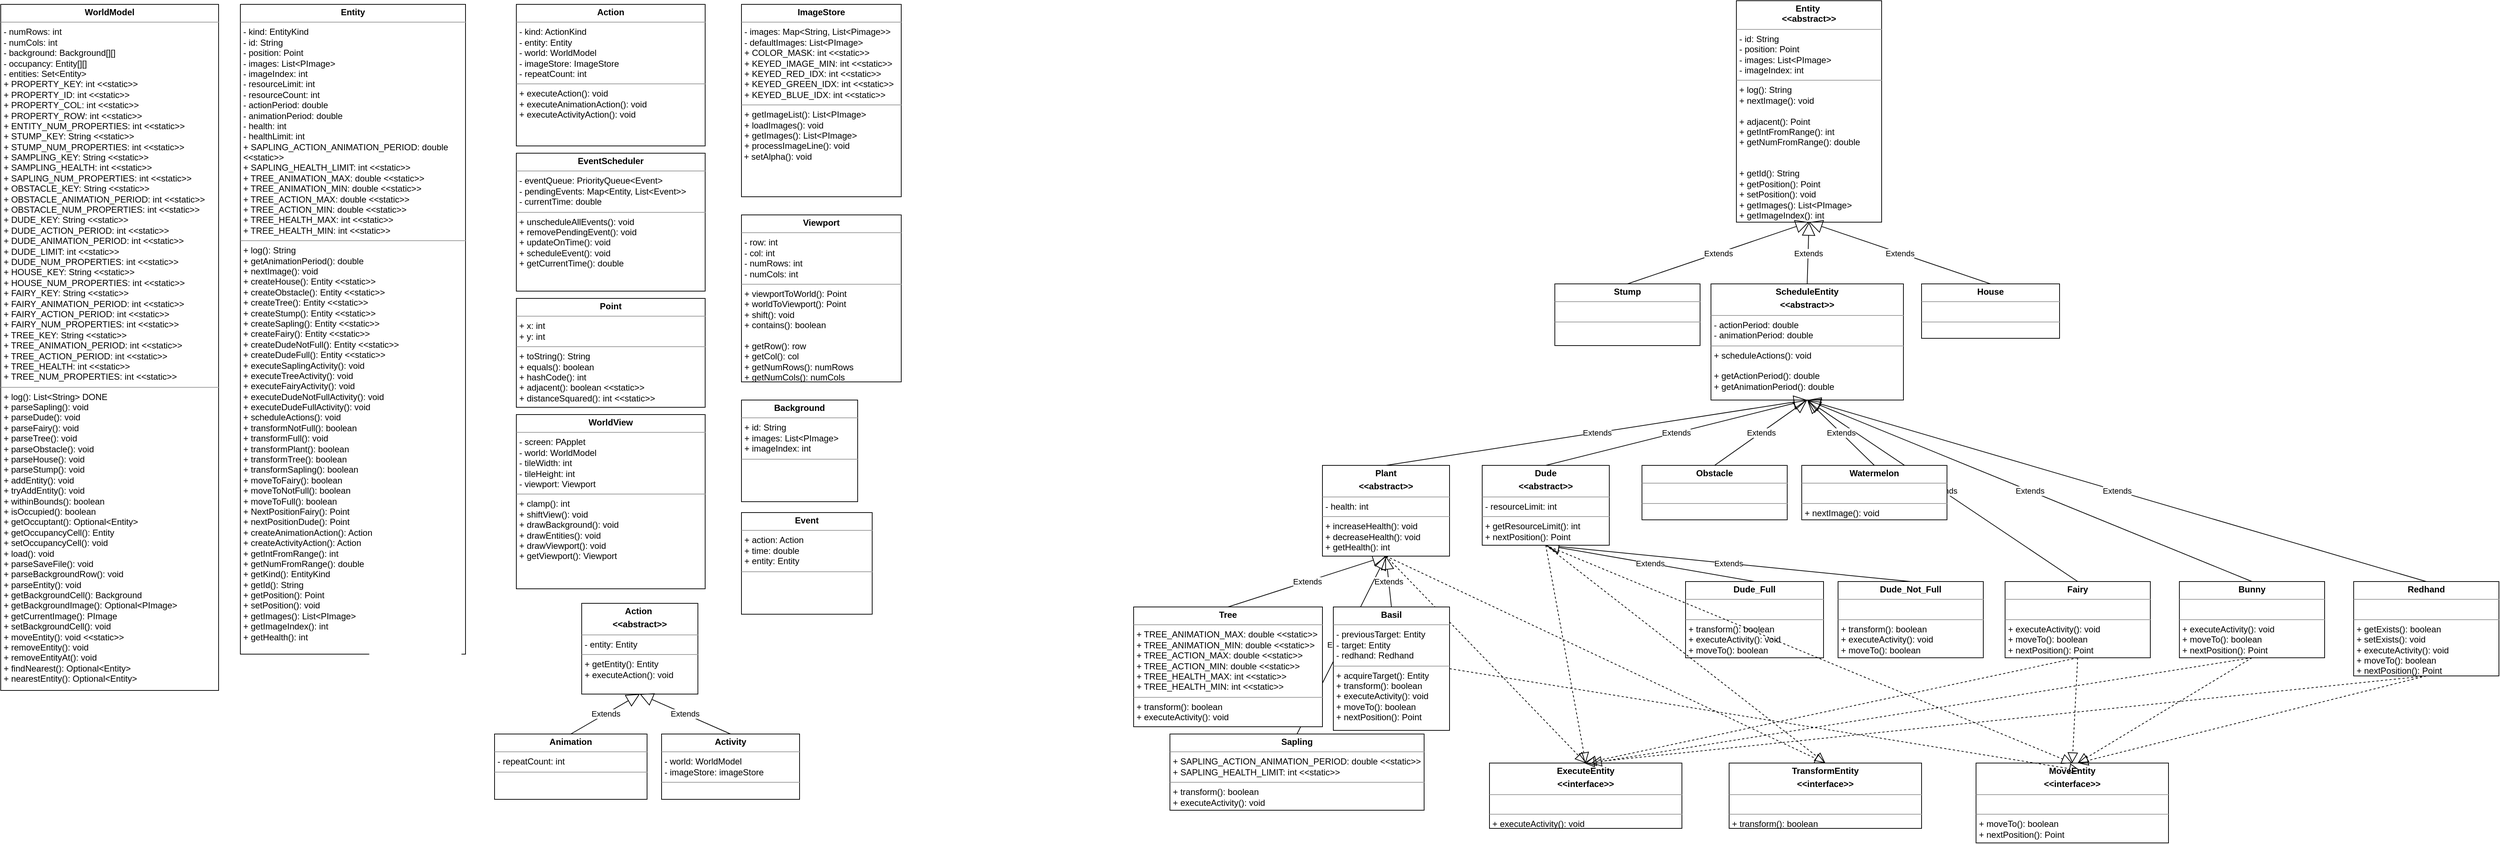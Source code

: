 <mxfile version="21.3.8" type="device">
  <diagram name="Page-1" id="NmIu27b8Ky-kZdkGyO9K">
    <mxGraphModel dx="2100" dy="1082" grid="1" gridSize="10" guides="1" tooltips="1" connect="1" arrows="1" fold="1" page="1" pageScale="1" pageWidth="850" pageHeight="1100" math="0" shadow="0">
      <root>
        <mxCell id="0" />
        <mxCell id="1" parent="0" />
        <mxCell id="9hbryvkk4MEsae4XETOJ-7" value="&lt;p style=&quot;margin:0px;margin-top:4px;text-align:center;&quot;&gt;&lt;b&gt;Action&lt;/b&gt;&lt;/p&gt;&lt;hr size=&quot;1&quot;&gt;&lt;p style=&quot;margin:0px;margin-left:4px;&quot;&gt;- kind: ActionKind&lt;/p&gt;&lt;p style=&quot;margin:0px;margin-left:4px;&quot;&gt;- entity: Entity&lt;/p&gt;&lt;p style=&quot;margin:0px;margin-left:4px;&quot;&gt;- world: WorldModel&lt;/p&gt;&lt;p style=&quot;margin:0px;margin-left:4px;&quot;&gt;- imageStore: ImageStore&lt;/p&gt;&lt;p style=&quot;margin:0px;margin-left:4px;&quot;&gt;- repeatCount: int&lt;/p&gt;&lt;hr size=&quot;1&quot;&gt;&lt;p style=&quot;margin:0px;margin-left:4px;&quot;&gt;+ executeAction(): void&amp;nbsp;&lt;/p&gt;&lt;p data-darkreader-inline-border=&quot;&quot; style=&quot;border-color: var(--border-color); margin: 0px 0px 0px 4px; --darkreader-inline-border:var(--darkreader-border--border-color);&quot;&gt;+ executeAnimationAction(): void&amp;nbsp;&lt;br data-darkreader-inline-border=&quot;&quot; style=&quot;border-color: var(--border-color); --darkreader-inline-border:var(--darkreader-border--border-color);&quot;&gt;&lt;/p&gt;&lt;p data-darkreader-inline-border=&quot;&quot; style=&quot;border-color: var(--border-color); margin: 0px 0px 0px 4px; --darkreader-inline-border:var(--darkreader-border--border-color);&quot;&gt;+ executeActivityAction(): void&amp;nbsp;&lt;/p&gt;" style="verticalAlign=top;align=left;overflow=fill;fontSize=12;fontFamily=Helvetica;html=1;whiteSpace=wrap;" parent="1" vertex="1">
          <mxGeometry x="730" y="25" width="260" height="195" as="geometry" />
        </mxCell>
        <mxCell id="9hbryvkk4MEsae4XETOJ-9" value="&lt;p style=&quot;margin:0px;margin-top:4px;text-align:center;&quot;&gt;&lt;b&gt;Background&lt;/b&gt;&lt;/p&gt;&lt;hr size=&quot;1&quot;&gt;&lt;p style=&quot;margin:0px;margin-left:4px;&quot;&gt;+ id: String&lt;/p&gt;&lt;p style=&quot;margin:0px;margin-left:4px;&quot;&gt;+ images: List&amp;lt;PImage&amp;gt;&lt;/p&gt;&lt;p style=&quot;margin:0px;margin-left:4px;&quot;&gt;+ imageIndex: int&lt;/p&gt;&lt;hr size=&quot;1&quot;&gt;&lt;p style=&quot;margin:0px;margin-left:4px;&quot;&gt;&lt;br&gt;&lt;/p&gt;" style="verticalAlign=top;align=left;overflow=fill;fontSize=12;fontFamily=Helvetica;html=1;whiteSpace=wrap;" parent="1" vertex="1">
          <mxGeometry x="1040" y="570" width="160" height="140" as="geometry" />
        </mxCell>
        <mxCell id="9hbryvkk4MEsae4XETOJ-10" value="&lt;p style=&quot;margin:0px;margin-top:4px;text-align:center;&quot;&gt;&lt;b&gt;Entity&lt;/b&gt;&lt;/p&gt;&lt;hr size=&quot;1&quot;&gt;&lt;p style=&quot;margin:0px;margin-left:4px;&quot;&gt;- kind: EntityKind&lt;/p&gt;&lt;p style=&quot;margin:0px;margin-left:4px;&quot;&gt;- id: String&lt;/p&gt;&lt;p style=&quot;margin:0px;margin-left:4px;&quot;&gt;- position: Point&lt;/p&gt;&lt;p style=&quot;margin:0px;margin-left:4px;&quot;&gt;- images: List&amp;lt;PImage&amp;gt;&lt;/p&gt;&lt;p style=&quot;margin:0px;margin-left:4px;&quot;&gt;- imageIndex: int&lt;/p&gt;&lt;p style=&quot;margin:0px;margin-left:4px;&quot;&gt;- resourceLimit: int&lt;/p&gt;&lt;p style=&quot;margin:0px;margin-left:4px;&quot;&gt;- resourceCount: int&lt;/p&gt;&lt;p style=&quot;margin:0px;margin-left:4px;&quot;&gt;- actionPeriod: double&lt;/p&gt;&lt;p style=&quot;margin:0px;margin-left:4px;&quot;&gt;- animationPeriod: double&lt;/p&gt;&lt;p style=&quot;margin:0px;margin-left:4px;&quot;&gt;- health: int&lt;/p&gt;&lt;p style=&quot;margin:0px;margin-left:4px;&quot;&gt;- healthLimit: int&lt;/p&gt;&lt;p data-darkreader-inline-border=&quot;&quot; style=&quot;border-color: var(--border-color); margin: 0px 0px 0px 4px; --darkreader-inline-border:var(--darkreader-border--border-color);&quot;&gt;+ SAPLING_ACTION_ANIMATION_PERIOD: double &amp;lt;&amp;lt;static&amp;gt;&amp;gt;&lt;/p&gt;&lt;div&gt;&lt;p data-darkreader-inline-border=&quot;&quot; style=&quot;border-color: var(--border-color); margin: 0px 0px 0px 4px; --darkreader-inline-border:var(--darkreader-border--border-color);&quot;&gt;+ SAPLING_HEALTH_LIMIT: int &amp;lt;&amp;lt;static&amp;gt;&amp;gt;&lt;br data-darkreader-inline-border=&quot;&quot; style=&quot;border-color: var(--border-color); --darkreader-inline-border:var(--darkreader-border--border-color);&quot;&gt;&lt;/p&gt;&lt;/div&gt;&lt;div&gt;&lt;span data-darkreader-inline-border=&quot;&quot; data-darkreader-inline-bgcolor=&quot;&quot; style=&quot;border-color: var(--border-color); background-color: initial; --darkreader-inline-bgcolor: initial; --darkreader-inline-border:var(--darkreader-border--border-color);&quot;&gt;&lt;p data-darkreader-inline-border=&quot;&quot; style=&quot;border-color: var(--border-color); margin: 0px 0px 0px 4px; --darkreader-inline-border:var(--darkreader-border--border-color);&quot;&gt;+ TREE_ANIMATION_MAX: double &amp;lt;&amp;lt;static&amp;gt;&amp;gt;&lt;/p&gt;&lt;p data-darkreader-inline-border=&quot;&quot; style=&quot;border-color: var(--border-color); margin: 0px 0px 0px 4px; --darkreader-inline-border:var(--darkreader-border--border-color);&quot;&gt;+ TREE_ANIMATION_MIN: double &amp;lt;&amp;lt;static&amp;gt;&amp;gt;&lt;/p&gt;&lt;p data-darkreader-inline-border=&quot;&quot; style=&quot;border-color: var(--border-color); margin: 0px 0px 0px 4px; --darkreader-inline-border:var(--darkreader-border--border-color);&quot;&gt;+ TREE_ACTION_MAX: double &amp;lt;&amp;lt;static&amp;gt;&amp;gt;&lt;/p&gt;&lt;p data-darkreader-inline-border=&quot;&quot; style=&quot;border-color: var(--border-color); margin: 0px 0px 0px 4px; --darkreader-inline-border:var(--darkreader-border--border-color);&quot;&gt;+ TREE_ACTION_MIN: double &amp;lt;&amp;lt;static&amp;gt;&amp;gt;&lt;/p&gt;&lt;p data-darkreader-inline-border=&quot;&quot; style=&quot;border-color: var(--border-color); margin: 0px 0px 0px 4px; --darkreader-inline-border:var(--darkreader-border--border-color);&quot;&gt;+ TREE_HEALTH_MAX: int &amp;lt;&amp;lt;static&amp;gt;&amp;gt;&lt;/p&gt;&lt;p data-darkreader-inline-border=&quot;&quot; style=&quot;border-color: var(--border-color); margin: 0px 0px 0px 4px; --darkreader-inline-border:var(--darkreader-border--border-color);&quot;&gt;+ TREE_HEALTH_MIN: int &amp;lt;&amp;lt;static&amp;gt;&amp;gt;&lt;/p&gt;&lt;/span&gt;&lt;/div&gt;&lt;hr size=&quot;1&quot;&gt;&lt;p style=&quot;margin:0px;margin-left:4px;&quot;&gt;&lt;span data-darkreader-inline-bgcolor=&quot;&quot; style=&quot;background-color: initial; --darkreader-inline-bgcolor: initial;&quot;&gt;+ log(): String&lt;/span&gt;&lt;br&gt;&lt;/p&gt;&lt;p data-darkreader-inline-border=&quot;&quot; style=&quot;border-color: var(--border-color); margin: 0px 0px 0px 4px; --darkreader-inline-border:var(--darkreader-border--border-color);&quot;&gt;+ getAnimationPeriod(): double&amp;nbsp;&lt;/p&gt;&lt;p data-darkreader-inline-border=&quot;&quot; style=&quot;border-color: var(--border-color); margin: 0px 0px 0px 4px; --darkreader-inline-border:var(--darkreader-border--border-color);&quot;&gt;+ nextImage(): void&amp;nbsp;&lt;br data-darkreader-inline-border=&quot;&quot; style=&quot;border-color: var(--border-color); --darkreader-inline-border:var(--darkreader-border--border-color);&quot;&gt;&lt;/p&gt;&lt;p data-darkreader-inline-border=&quot;&quot; style=&quot;border-color: var(--border-color); margin: 0px 0px 0px 4px; --darkreader-inline-border:var(--darkreader-border--border-color);&quot;&gt;+ createHouse(): Entity &amp;lt;&amp;lt;static&amp;gt;&amp;gt;&lt;br data-darkreader-inline-border=&quot;&quot; style=&quot;border-color: var(--border-color); --darkreader-inline-border:var(--darkreader-border--border-color);&quot;&gt;&lt;/p&gt;&lt;p data-darkreader-inline-border=&quot;&quot; style=&quot;border-color: var(--border-color); margin: 0px 0px 0px 4px; --darkreader-inline-border:var(--darkreader-border--border-color);&quot;&gt;+ createObstacle(): Entity &amp;lt;&amp;lt;static&amp;gt;&amp;gt;&lt;/p&gt;&lt;p data-darkreader-inline-border=&quot;&quot; style=&quot;border-color: var(--border-color); margin: 0px 0px 0px 4px; --darkreader-inline-border:var(--darkreader-border--border-color);&quot;&gt;+ createTree(): Entity &amp;lt;&amp;lt;static&amp;gt;&amp;gt;&lt;/p&gt;&lt;p data-darkreader-inline-border=&quot;&quot; style=&quot;border-color: var(--border-color); margin: 0px 0px 0px 4px; --darkreader-inline-border:var(--darkreader-border--border-color);&quot;&gt;+ createStump(): Entity &amp;lt;&amp;lt;static&amp;gt;&amp;gt;&lt;/p&gt;&lt;p data-darkreader-inline-border=&quot;&quot; style=&quot;border-color: var(--border-color); margin: 0px 0px 0px 4px; --darkreader-inline-border:var(--darkreader-border--border-color);&quot;&gt;+ createSapling(): Entity &amp;lt;&amp;lt;static&amp;gt;&amp;gt;&lt;/p&gt;&lt;p data-darkreader-inline-border=&quot;&quot; style=&quot;border-color: var(--border-color); margin: 0px 0px 0px 4px; --darkreader-inline-border:var(--darkreader-border--border-color);&quot;&gt;+ createFairy(): Entity &amp;lt;&amp;lt;static&amp;gt;&amp;gt;&lt;/p&gt;&lt;p data-darkreader-inline-border=&quot;&quot; style=&quot;border-color: var(--border-color); margin: 0px 0px 0px 4px; --darkreader-inline-border:var(--darkreader-border--border-color);&quot;&gt;+ createDudeNotFull(): Entity &amp;lt;&amp;lt;static&amp;gt;&amp;gt;&lt;/p&gt;&lt;p data-darkreader-inline-border=&quot;&quot; style=&quot;border-color: var(--border-color); margin: 0px 0px 0px 4px; --darkreader-inline-border:var(--darkreader-border--border-color);&quot;&gt;+ createDudeFull(): Entity &amp;lt;&amp;lt;static&amp;gt;&amp;gt;&lt;/p&gt;&lt;p data-darkreader-inline-border=&quot;&quot; style=&quot;border-color: var(--border-color); margin: 0px 0px 0px 4px; --darkreader-inline-border:var(--darkreader-border--border-color);&quot;&gt;+ executeSaplingActivity(): void&amp;nbsp;&lt;br data-darkreader-inline-border=&quot;&quot; style=&quot;border-color: var(--border-color); --darkreader-inline-border:var(--darkreader-border--border-color);&quot;&gt;&lt;/p&gt;&lt;p data-darkreader-inline-border=&quot;&quot; style=&quot;border-color: var(--border-color); margin: 0px 0px 0px 4px; --darkreader-inline-border:var(--darkreader-border--border-color);&quot;&gt;+ executeTreeActivity(): void&lt;/p&gt;&lt;p data-darkreader-inline-border=&quot;&quot; style=&quot;border-color: var(--border-color); margin: 0px 0px 0px 4px; --darkreader-inline-border:var(--darkreader-border--border-color);&quot;&gt;+ executeFairyActivity(): void&amp;nbsp;&lt;/p&gt;&lt;p data-darkreader-inline-border=&quot;&quot; style=&quot;border-color: var(--border-color); margin: 0px 0px 0px 4px; --darkreader-inline-border:var(--darkreader-border--border-color);&quot;&gt;+ executeDudeNotFullActivity(): void&amp;nbsp;&lt;/p&gt;&lt;p data-darkreader-inline-border=&quot;&quot; style=&quot;border-color: var(--border-color); margin: 0px 0px 0px 4px; --darkreader-inline-border:var(--darkreader-border--border-color);&quot;&gt;+ executeDudeFullActivity(): void&amp;nbsp;&lt;/p&gt;&lt;p data-darkreader-inline-border=&quot;&quot; style=&quot;border-color: var(--border-color); margin: 0px 0px 0px 4px; --darkreader-inline-border:var(--darkreader-border--border-color);&quot;&gt;+ scheduleActions(): void&amp;nbsp;&lt;/p&gt;&lt;p data-darkreader-inline-border=&quot;&quot; style=&quot;border-color: var(--border-color); margin: 0px 0px 0px 4px; --darkreader-inline-border:var(--darkreader-border--border-color);&quot;&gt;&lt;span data-darkreader-inline-color=&quot;&quot; data-darkreader-inline-bgcolor=&quot;&quot; style=&quot;background-color: initial; color: rgb(0, 0, 0); --darkreader-inline-bgcolor: initial; --darkreader-inline-color:#e8e6e3;&quot;&gt;+ transformNotFull(): boolean&amp;nbsp;&lt;/span&gt;&lt;br&gt;&lt;/p&gt;&lt;p data-darkreader-inline-border=&quot;&quot; style=&quot;border-color: var(--border-color); margin: 0px 0px 0px 4px; --darkreader-inline-border:var(--darkreader-border--border-color);&quot;&gt;+ transformFull(): void&amp;nbsp;&lt;/p&gt;&lt;p data-darkreader-inline-border=&quot;&quot; style=&quot;border-color: var(--border-color); margin: 0px 0px 0px 4px; --darkreader-inline-border:var(--darkreader-border--border-color);&quot;&gt;+ transformPlant(): boolean&amp;nbsp;&lt;/p&gt;&lt;p data-darkreader-inline-border=&quot;&quot; style=&quot;border-color: var(--border-color); margin: 0px 0px 0px 4px; --darkreader-inline-border:var(--darkreader-border--border-color);&quot;&gt;+ transformTree(): boolean&amp;nbsp;&lt;/p&gt;&lt;p data-darkreader-inline-border=&quot;&quot; style=&quot;border-color: var(--border-color); margin: 0px 0px 0px 4px; --darkreader-inline-border:var(--darkreader-border--border-color);&quot;&gt;+ transformSapling(): boolean&lt;/p&gt;&lt;p data-darkreader-inline-border=&quot;&quot; style=&quot;border-color: var(--border-color); margin: 0px 0px 0px 4px; --darkreader-inline-border:var(--darkreader-border--border-color);&quot;&gt;+ moveToFairy(): boolean&amp;nbsp;&lt;/p&gt;&lt;p data-darkreader-inline-border=&quot;&quot; style=&quot;border-color: var(--border-color); margin: 0px 0px 0px 4px; --darkreader-inline-border:var(--darkreader-border--border-color);&quot;&gt;+ moveToNotFull(): boolean&amp;nbsp;&lt;/p&gt;&lt;p data-darkreader-inline-border=&quot;&quot; style=&quot;border-color: var(--border-color); margin: 0px 0px 0px 4px; --darkreader-inline-border:var(--darkreader-border--border-color);&quot;&gt;+ moveToFull(): boolean&amp;nbsp;&lt;/p&gt;&lt;p data-darkreader-inline-border=&quot;&quot; style=&quot;border-color: var(--border-color); margin: 0px 0px 0px 4px; --darkreader-inline-border:var(--darkreader-border--border-color);&quot;&gt;+ NextPositionFairy(): Point&amp;nbsp;&lt;/p&gt;&lt;p style=&quot;border-color: var(--border-color); margin: 0px 0px 0px 4px; --darkreader-inline-border:var(--darkreader-border--border-color);&quot; data-darkreader-inline-border=&quot;&quot;&gt;+ nextPositionDude(): Point&amp;nbsp;&lt;/p&gt;&lt;p data-darkreader-inline-border=&quot;&quot; style=&quot;border-color: var(--border-color); margin: 0px 0px 0px 4px; --darkreader-inline-border:var(--darkreader-border--border-color);&quot;&gt;+ createAnimationAction(): Action&amp;nbsp;&lt;/p&gt;&lt;p data-darkreader-inline-border=&quot;&quot; style=&quot;border-color: var(--border-color); margin: 0px 0px 0px 4px; --darkreader-inline-border:var(--darkreader-border--border-color);&quot;&gt;+ createActivityAction(): Action&amp;nbsp;&lt;/p&gt;&lt;p data-darkreader-inline-border=&quot;&quot; style=&quot;border-color: var(--darkreader-border--border-color); margin: 0px 0px 0px 4px; --darkreader-inline-border:var(--darkreader-border--darkreader-border--border-color);&quot;&gt;+ getIntFromRange(): int&amp;nbsp;&lt;br data-darkreader-inline-border=&quot;&quot; style=&quot;border-color: var(--darkreader-border--border-color); --darkreader-inline-border:var(--darkreader-border--darkreader-border--border-color);&quot;&gt;&lt;/p&gt;&lt;p data-darkreader-inline-border=&quot;&quot; style=&quot;border-color: var(--darkreader-border--border-color); margin: 0px 0px 0px 4px; --darkreader-inline-border:var(--darkreader-border--darkreader-border--border-color);&quot;&gt;+ getNumFromRange(): double&amp;nbsp;&lt;/p&gt;&lt;p data-darkreader-inline-border=&quot;&quot; style=&quot;border-color: var(--border-color); margin: 0px 0px 0px 4px; --darkreader-inline-border:var(--darkreader-border--border-color);&quot;&gt;+ getKind(): EntityKind&lt;/p&gt;&lt;p data-darkreader-inline-border=&quot;&quot; style=&quot;border-color: var(--border-color); margin: 0px 0px 0px 4px; --darkreader-inline-border:var(--darkreader-border--border-color);&quot;&gt;+ getId(): String&lt;/p&gt;&lt;p data-darkreader-inline-border=&quot;&quot; style=&quot;border-color: var(--border-color); margin: 0px 0px 0px 4px; --darkreader-inline-border:var(--darkreader-border--border-color);&quot;&gt;+ getPosition(): Point&lt;/p&gt;&lt;p data-darkreader-inline-border=&quot;&quot; style=&quot;border-color: var(--border-color); margin: 0px 0px 0px 4px; --darkreader-inline-border:var(--darkreader-border--border-color);&quot;&gt;+ setPosition(): void&lt;/p&gt;&lt;p data-darkreader-inline-border=&quot;&quot; style=&quot;border-color: var(--border-color); margin: 0px 0px 0px 4px; --darkreader-inline-border:var(--darkreader-border--border-color);&quot;&gt;+ getImages(): List&amp;lt;PImage&amp;gt;&lt;/p&gt;&lt;p data-darkreader-inline-border=&quot;&quot; style=&quot;border-color: var(--border-color); margin: 0px 0px 0px 4px; --darkreader-inline-border:var(--darkreader-border--border-color);&quot;&gt;+ getImageIndex(): int&lt;/p&gt;&lt;p data-darkreader-inline-border=&quot;&quot; style=&quot;border-color: var(--border-color); margin: 0px 0px 0px 4px; --darkreader-inline-border:var(--darkreader-border--border-color);&quot;&gt;+ getHealth(): int&lt;/p&gt;&lt;p data-darkreader-inline-border=&quot;&quot; style=&quot;border-color: var(--border-color); margin: 0px 0px 0px 4px; --darkreader-inline-border:var(--darkreader-border--border-color);&quot;&gt;&lt;br&gt;&lt;/p&gt;&lt;p data-darkreader-inline-border=&quot;&quot; style=&quot;border-color: var(--border-color); margin: 0px 0px 0px 4px; --darkreader-inline-border:var(--darkreader-border--border-color);&quot;&gt;&lt;br&gt;&lt;/p&gt;&lt;div&gt;&lt;br&gt;&lt;/div&gt;&lt;div&gt;&lt;span data-darkreader-inline-border=&quot;&quot; data-darkreader-inline-bgcolor=&quot;&quot; style=&quot;border-color: var(--border-color); background-color: initial; --darkreader-inline-bgcolor: initial; --darkreader-inline-border:var(--darkreader-border--border-color);&quot;&gt;&lt;br&gt;&lt;/span&gt;&lt;/div&gt;&lt;div&gt;&lt;br&gt;&lt;/div&gt;" style="verticalAlign=top;align=left;overflow=fill;fontSize=12;fontFamily=Helvetica;html=1;whiteSpace=wrap;" parent="1" vertex="1">
          <mxGeometry x="350" y="25" width="310" height="895" as="geometry" />
        </mxCell>
        <mxCell id="9hbryvkk4MEsae4XETOJ-11" value="&lt;p style=&quot;margin:0px;margin-top:4px;text-align:center;&quot;&gt;&lt;b&gt;Event&lt;/b&gt;&lt;/p&gt;&lt;hr size=&quot;1&quot;&gt;&lt;p style=&quot;margin:0px;margin-left:4px;&quot;&gt;+ action: Action&lt;/p&gt;&lt;p style=&quot;margin:0px;margin-left:4px;&quot;&gt;+ time: double&lt;/p&gt;&lt;p style=&quot;margin:0px;margin-left:4px;&quot;&gt;+ entity: Entity&lt;/p&gt;&lt;hr size=&quot;1&quot;&gt;&lt;p style=&quot;margin:0px;margin-left:4px;&quot;&gt;&lt;br&gt;&lt;/p&gt;" style="verticalAlign=top;align=left;overflow=fill;fontSize=12;fontFamily=Helvetica;html=1;whiteSpace=wrap;" parent="1" vertex="1">
          <mxGeometry x="1040" y="725" width="180" height="140" as="geometry" />
        </mxCell>
        <mxCell id="9hbryvkk4MEsae4XETOJ-12" value="&lt;p style=&quot;margin:0px;margin-top:4px;text-align:center;&quot;&gt;&lt;b&gt;EventScheduler&lt;/b&gt;&lt;/p&gt;&lt;hr size=&quot;1&quot;&gt;&lt;p style=&quot;margin:0px;margin-left:4px;&quot;&gt;- eventQueue: PriorityQueue&amp;lt;Event&amp;gt;&lt;/p&gt;&lt;p style=&quot;margin:0px;margin-left:4px;&quot;&gt;- pendingEvents: Map&amp;lt;Entity, List&amp;lt;Event&amp;gt;&amp;gt;&lt;/p&gt;&lt;p style=&quot;margin:0px;margin-left:4px;&quot;&gt;- currentTime: double&lt;/p&gt;&lt;hr size=&quot;1&quot;&gt;&lt;p data-darkreader-inline-border=&quot;&quot; style=&quot;border-color: var(--border-color); margin: 0px 0px 0px 4px; --darkreader-inline-border:var(--darkreader-border--border-color);&quot;&gt;&lt;span data-darkreader-inline-bgcolor=&quot;&quot; style=&quot;background-color: initial; --darkreader-inline-bgcolor: initial;&quot;&gt;+ unscheduleAllEvents(): void&amp;nbsp;&lt;/span&gt;&lt;br&gt;&lt;/p&gt;&lt;p data-darkreader-inline-border=&quot;&quot; style=&quot;border-color: var(--border-color); margin: 0px 0px 0px 4px; --darkreader-inline-border:var(--darkreader-border--border-color);&quot;&gt;+ removePendingEvent(): void&amp;nbsp;&lt;/p&gt;&lt;p data-darkreader-inline-border=&quot;&quot; style=&quot;border-color: var(--border-color); margin: 0px 0px 0px 4px; --darkreader-inline-border:var(--darkreader-border--border-color);&quot;&gt;+ updateOnTime(): void&amp;nbsp;&lt;/p&gt;&lt;p style=&quot;border-color: var(--border-color); margin: 0px 0px 0px 4px; --darkreader-inline-border:var(--darkreader-border--border-color);&quot; data-darkreader-inline-border=&quot;&quot;&gt;+ scheduleEvent(): void&amp;nbsp;&lt;/p&gt;&lt;p style=&quot;border-color: var(--border-color); margin: 0px 0px 0px 4px; --darkreader-inline-border:var(--darkreader-border--border-color);&quot; data-darkreader-inline-border=&quot;&quot;&gt;+ getCurrentTime(): double&lt;/p&gt;&lt;div&gt;&lt;br&gt;&lt;/div&gt;" style="verticalAlign=top;align=left;overflow=fill;fontSize=12;fontFamily=Helvetica;html=1;whiteSpace=wrap;" parent="1" vertex="1">
          <mxGeometry x="730" y="230" width="260" height="190" as="geometry" />
        </mxCell>
        <mxCell id="gX_O8HxxF5ZgTLednci5-2" value="&lt;p style=&quot;margin:0px;margin-top:4px;text-align:center;&quot;&gt;&lt;b&gt;ImageStore&lt;/b&gt;&lt;/p&gt;&lt;hr size=&quot;1&quot;&gt;&lt;p style=&quot;margin:0px;margin-left:4px;&quot;&gt;- images: Map&amp;lt;String, List&amp;lt;Pimage&amp;gt;&amp;gt;&lt;/p&gt;&lt;p style=&quot;margin:0px;margin-left:4px;&quot;&gt;- defaultImages: List&amp;lt;PImage&amp;gt;&lt;/p&gt;&lt;p data-darkreader-inline-border=&quot;&quot; style=&quot;border-color: var(--border-color); margin: 0px 0px 0px 4px; --darkreader-inline-border:var(--darkreader-border--border-color);&quot;&gt;+ COLOR_MASK: int &amp;lt;&amp;lt;static&amp;gt;&amp;gt;&lt;/p&gt;&lt;p data-darkreader-inline-border=&quot;&quot; style=&quot;border-color: var(--border-color); margin: 0px 0px 0px 4px; --darkreader-inline-border:var(--darkreader-border--border-color);&quot;&gt;+ KEYED_IMAGE_MIN: int &amp;lt;&amp;lt;static&amp;gt;&amp;gt;&lt;br data-darkreader-inline-border=&quot;&quot; style=&quot;border-color: var(--border-color); --darkreader-inline-border:var(--darkreader-border--border-color);&quot;&gt;&lt;/p&gt;&lt;div&gt;&lt;span data-darkreader-inline-border=&quot;&quot; data-darkreader-inline-bgcolor=&quot;&quot; style=&quot;border-color: var(--border-color); background-color: initial; --darkreader-inline-bgcolor: initial; --darkreader-inline-border:var(--darkreader-border--border-color);&quot;&gt;&lt;p data-darkreader-inline-border=&quot;&quot; style=&quot;border-color: var(--border-color); margin: 0px 0px 0px 4px; --darkreader-inline-border:var(--darkreader-border--border-color);&quot;&gt;+ KEYED_RED_IDX: int &amp;lt;&amp;lt;static&amp;gt;&amp;gt;&lt;br data-darkreader-inline-border=&quot;&quot; style=&quot;border-color: var(--border-color); --darkreader-inline-border:var(--darkreader-border--border-color);&quot;&gt;&lt;/p&gt;&lt;p data-darkreader-inline-border=&quot;&quot; style=&quot;border-color: var(--border-color); margin: 0px 0px 0px 4px; --darkreader-inline-border:var(--darkreader-border--border-color);&quot;&gt;+ KEYED_GREEN_IDX: int &amp;lt;&amp;lt;static&amp;gt;&amp;gt;&lt;/p&gt;&lt;p data-darkreader-inline-border=&quot;&quot; style=&quot;border-color: var(--border-color); margin: 0px 0px 0px 4px; --darkreader-inline-border:var(--darkreader-border--border-color);&quot;&gt;+ KEYED_BLUE_IDX: int &amp;lt;&amp;lt;static&amp;gt;&amp;gt;&lt;/p&gt;&lt;/span&gt;&lt;/div&gt;&lt;hr size=&quot;1&quot;&gt;&lt;p data-darkreader-inline-border=&quot;&quot; style=&quot;border-color: var(--border-color); margin: 0px 0px 0px 4px; --darkreader-inline-border:var(--darkreader-border--border-color);&quot;&gt;+ getImageList(): List&amp;lt;PImage&amp;gt;&amp;nbsp;&lt;/p&gt;&lt;p data-darkreader-inline-border=&quot;&quot; style=&quot;border-color: var(--border-color); margin: 0px 0px 0px 4px; --darkreader-inline-border:var(--darkreader-border--border-color);&quot;&gt;+ loadImages(): void&amp;nbsp;&lt;/p&gt;&lt;p data-darkreader-inline-border=&quot;&quot; style=&quot;border-color: var(--border-color); margin: 0px 0px 0px 4px; --darkreader-inline-border:var(--darkreader-border--border-color);&quot;&gt;+ getImages(): List&amp;lt;PImage&amp;gt;&amp;nbsp;&lt;/p&gt;&lt;p data-darkreader-inline-border=&quot;&quot; style=&quot;border-color: var(--border-color); margin: 0px 0px 0px 4px; --darkreader-inline-border:var(--darkreader-border--border-color);&quot;&gt;+ processImageLine(): void&amp;nbsp;&lt;br data-darkreader-inline-border=&quot;&quot; style=&quot;border-color: var(--border-color); --darkreader-inline-border:var(--darkreader-border--border-color);&quot;&gt;&lt;/p&gt;&lt;div&gt;&lt;span data-darkreader-inline-border=&quot;&quot; data-darkreader-inline-bgcolor=&quot;&quot; style=&quot;border-color: var(--border-color); background-color: initial; --darkreader-inline-bgcolor: initial; --darkreader-inline-border:var(--darkreader-border--border-color);&quot;&gt;&amp;nbsp;+ setAlpha(): void&amp;nbsp;&lt;/span&gt;&lt;/div&gt;" style="verticalAlign=top;align=left;overflow=fill;fontSize=12;fontFamily=Helvetica;html=1;whiteSpace=wrap;" parent="1" vertex="1">
          <mxGeometry x="1040" y="25" width="220" height="265" as="geometry" />
        </mxCell>
        <mxCell id="gX_O8HxxF5ZgTLednci5-3" value="&lt;p style=&quot;margin:0px;margin-top:4px;text-align:center;&quot;&gt;&lt;b&gt;Point&lt;/b&gt;&lt;/p&gt;&lt;hr size=&quot;1&quot;&gt;&lt;p style=&quot;margin:0px;margin-left:4px;&quot;&gt;+ x: int&lt;/p&gt;&lt;p style=&quot;margin:0px;margin-left:4px;&quot;&gt;+ y: int&lt;/p&gt;&lt;hr size=&quot;1&quot;&gt;&lt;p style=&quot;margin:0px;margin-left:4px;&quot;&gt;+ toString(): String&amp;nbsp;&lt;/p&gt;&lt;p style=&quot;margin:0px;margin-left:4px;&quot;&gt;+ equals(): boolean&lt;/p&gt;&lt;p style=&quot;margin:0px;margin-left:4px;&quot;&gt;+ hashCode(): int&lt;/p&gt;&lt;p style=&quot;border-color: var(--border-color); margin: 0px 0px 0px 4px;&quot;&gt;+ adjacent(): boolean &amp;lt;&amp;lt;static&amp;gt;&amp;gt;&lt;br style=&quot;border-color: var(--border-color);&quot;&gt;&lt;/p&gt;&lt;p style=&quot;border-color: var(--border-color); margin: 0px 0px 0px 4px;&quot;&gt;+ distanceSquared(): int &amp;lt;&amp;lt;static&amp;gt;&amp;gt;&lt;/p&gt;&lt;p style=&quot;border-color: var(--border-color); margin: 0px 0px 0px 4px;&quot;&gt;&lt;br&gt;&lt;/p&gt;&lt;div&gt;&lt;span style=&quot;border-color: var(--border-color); background-color: initial;&quot;&gt;&lt;br&gt;&lt;/span&gt;&lt;/div&gt;&lt;div&gt;&lt;span style=&quot;border-color: var(--border-color); background-color: initial;&quot;&gt;&lt;br&gt;&lt;/span&gt;&lt;/div&gt;" style="verticalAlign=top;align=left;overflow=fill;fontSize=12;fontFamily=Helvetica;html=1;whiteSpace=wrap;" parent="1" vertex="1">
          <mxGeometry x="730" y="430" width="260" height="150" as="geometry" />
        </mxCell>
        <mxCell id="gX_O8HxxF5ZgTLednci5-4" value="&lt;p style=&quot;margin:0px;margin-top:4px;text-align:center;&quot;&gt;&lt;b&gt;Viewport&lt;/b&gt;&lt;/p&gt;&lt;hr size=&quot;1&quot;&gt;&lt;p style=&quot;margin:0px;margin-left:4px;&quot;&gt;- row: int&lt;/p&gt;&lt;p style=&quot;margin:0px;margin-left:4px;&quot;&gt;- col: int&lt;/p&gt;&lt;p style=&quot;margin:0px;margin-left:4px;&quot;&gt;- numRows: int&lt;/p&gt;&lt;p style=&quot;margin:0px;margin-left:4px;&quot;&gt;- numCols: int&lt;/p&gt;&lt;hr size=&quot;1&quot;&gt;&lt;p data-darkreader-inline-border=&quot;&quot; style=&quot;border-color: var(--border-color); margin: 0px 0px 0px 4px; --darkreader-inline-border:var(--darkreader-border--border-color);&quot;&gt;+ viewportToWorld(): Point&amp;nbsp;&lt;/p&gt;&lt;p data-darkreader-inline-border=&quot;&quot; style=&quot;border-color: var(--border-color); margin: 0px 0px 0px 4px; --darkreader-inline-border:var(--darkreader-border--border-color);&quot;&gt;+ worldToViewport(): Point&amp;nbsp;&lt;/p&gt;&lt;p data-darkreader-inline-border=&quot;&quot; style=&quot;border-color: var(--border-color); margin: 0px 0px 0px 4px; --darkreader-inline-border:var(--darkreader-border--border-color);&quot;&gt;+ shift(): void&amp;nbsp;&lt;/p&gt;&lt;p data-darkreader-inline-border=&quot;&quot; style=&quot;border-color: var(--border-color); margin: 0px 0px 0px 4px; --darkreader-inline-border:var(--darkreader-border--border-color);&quot;&gt;+ contains(): boolean&amp;nbsp;&lt;/p&gt;&lt;p data-darkreader-inline-border=&quot;&quot; style=&quot;border-color: var(--border-color); margin: 0px 0px 0px 4px; --darkreader-inline-border:var(--darkreader-border--border-color);&quot;&gt;&lt;br&gt;&lt;/p&gt;&lt;p data-darkreader-inline-border=&quot;&quot; style=&quot;border-color: var(--border-color); margin: 0px 0px 0px 4px; --darkreader-inline-border:var(--darkreader-border--border-color);&quot;&gt;+ getRow(): row&lt;/p&gt;&lt;p data-darkreader-inline-border=&quot;&quot; style=&quot;border-color: var(--border-color); margin: 0px 0px 0px 4px; --darkreader-inline-border:var(--darkreader-border--border-color);&quot;&gt;+ getCol(): col&lt;/p&gt;&lt;p data-darkreader-inline-border=&quot;&quot; style=&quot;border-color: var(--border-color); margin: 0px 0px 0px 4px; --darkreader-inline-border:var(--darkreader-border--border-color);&quot;&gt;+ getNumRows(): numRows&lt;/p&gt;&lt;p data-darkreader-inline-border=&quot;&quot; style=&quot;border-color: var(--border-color); margin: 0px 0px 0px 4px; --darkreader-inline-border:var(--darkreader-border--border-color);&quot;&gt;+ getNumCols(): numCols&lt;/p&gt;&lt;p data-darkreader-inline-border=&quot;&quot; style=&quot;border-color: var(--border-color); margin: 0px 0px 0px 4px; --darkreader-inline-border:var(--darkreader-border--border-color);&quot;&gt;&lt;br&gt;&lt;/p&gt;&lt;div&gt;&lt;span data-darkreader-inline-border=&quot;&quot; data-darkreader-inline-bgcolor=&quot;&quot; style=&quot;border-color: var(--border-color); background-color: initial; --darkreader-inline-bgcolor: initial; --darkreader-inline-border:var(--darkreader-border--border-color);&quot;&gt;&lt;br&gt;&lt;/span&gt;&lt;/div&gt;&lt;div&gt;&lt;br&gt;&lt;/div&gt;" style="verticalAlign=top;align=left;overflow=fill;fontSize=12;fontFamily=Helvetica;html=1;whiteSpace=wrap;" parent="1" vertex="1">
          <mxGeometry x="1040" y="315" width="220" height="230" as="geometry" />
        </mxCell>
        <mxCell id="gX_O8HxxF5ZgTLednci5-5" value="&lt;p style=&quot;margin:0px;margin-top:4px;text-align:center;&quot;&gt;&lt;b&gt;WorldModel&lt;/b&gt;&lt;/p&gt;&lt;hr size=&quot;1&quot;&gt;&lt;p style=&quot;margin:0px;margin-left:4px;&quot;&gt;- numRows: int&lt;/p&gt;&lt;p style=&quot;margin:0px;margin-left:4px;&quot;&gt;- numCols: int&lt;/p&gt;&lt;p style=&quot;margin:0px;margin-left:4px;&quot;&gt;- background: Background[][]&lt;/p&gt;&lt;p style=&quot;margin:0px;margin-left:4px;&quot;&gt;- occupancy: Entity[][]&lt;/p&gt;&lt;p style=&quot;margin:0px;margin-left:4px;&quot;&gt;- entities: Set&amp;lt;Entity&amp;gt;&lt;/p&gt;&lt;p data-darkreader-inline-border=&quot;&quot; style=&quot;border-color: var(--border-color); margin: 0px 0px 0px 4px; --darkreader-inline-border:var(--darkreader-border--border-color);&quot;&gt;+ PROPERTY_KEY: int &amp;lt;&amp;lt;static&amp;gt;&amp;gt;&lt;br data-darkreader-inline-border=&quot;&quot; style=&quot;border-color: var(--border-color); --darkreader-inline-border:var(--darkreader-border--border-color);&quot;&gt;&lt;/p&gt;&lt;p data-darkreader-inline-border=&quot;&quot; style=&quot;border-color: var(--border-color); margin: 0px 0px 0px 4px; --darkreader-inline-border:var(--darkreader-border--border-color);&quot;&gt;+ PROPERTY_ID: int &amp;lt;&amp;lt;static&amp;gt;&amp;gt;&lt;/p&gt;&lt;p data-darkreader-inline-border=&quot;&quot; style=&quot;border-color: var(--border-color); margin: 0px 0px 0px 4px; --darkreader-inline-border:var(--darkreader-border--border-color);&quot;&gt;+ PROPERTY_COL: int &amp;lt;&amp;lt;static&amp;gt;&amp;gt;&lt;/p&gt;&lt;p data-darkreader-inline-border=&quot;&quot; style=&quot;border-color: var(--border-color); margin: 0px 0px 0px 4px; --darkreader-inline-border:var(--darkreader-border--border-color);&quot;&gt;+ PROPERTY_ROW: int &amp;lt;&amp;lt;static&amp;gt;&amp;gt;&lt;/p&gt;&lt;p data-darkreader-inline-border=&quot;&quot; style=&quot;border-color: var(--border-color); margin: 0px 0px 0px 4px; --darkreader-inline-border:var(--darkreader-border--border-color);&quot;&gt;+ ENTITY_NUM_PROPERTIES: int &amp;lt;&amp;lt;static&amp;gt;&amp;gt;&lt;/p&gt;&lt;p data-darkreader-inline-border=&quot;&quot; style=&quot;border-color: var(--border-color); margin: 0px 0px 0px 4px; --darkreader-inline-border:var(--darkreader-border--border-color);&quot;&gt;+ STUMP_KEY: String &amp;lt;&amp;lt;static&amp;gt;&amp;gt;&lt;/p&gt;&lt;p data-darkreader-inline-border=&quot;&quot; style=&quot;border-color: var(--border-color); margin: 0px 0px 0px 4px; --darkreader-inline-border:var(--darkreader-border--border-color);&quot;&gt;+ STUMP_NUM_PROPERTIES: int &amp;lt;&amp;lt;static&amp;gt;&amp;gt;&lt;/p&gt;&lt;p data-darkreader-inline-border=&quot;&quot; style=&quot;border-color: var(--border-color); margin: 0px 0px 0px 4px; --darkreader-inline-border:var(--darkreader-border--border-color);&quot;&gt;+ SAMPLING_KEY: String &amp;lt;&amp;lt;static&amp;gt;&amp;gt;&lt;/p&gt;&lt;p data-darkreader-inline-border=&quot;&quot; style=&quot;border-color: var(--border-color); margin: 0px 0px 0px 4px; --darkreader-inline-border:var(--darkreader-border--border-color);&quot;&gt;+ SAMPLING_HEALTH: int &amp;lt;&amp;lt;static&amp;gt;&amp;gt;&lt;/p&gt;&lt;p data-darkreader-inline-border=&quot;&quot; style=&quot;border-color: var(--border-color); margin: 0px 0px 0px 4px; --darkreader-inline-border:var(--darkreader-border--border-color);&quot;&gt;+ SAPLING_NUM_PROPERTIES: int &amp;lt;&amp;lt;static&amp;gt;&amp;gt;&lt;/p&gt;&lt;p data-darkreader-inline-border=&quot;&quot; style=&quot;border-color: var(--border-color); margin: 0px 0px 0px 4px; --darkreader-inline-border:var(--darkreader-border--border-color);&quot;&gt;+ OBSTACLE_KEY: String &amp;lt;&amp;lt;static&amp;gt;&amp;gt;&lt;/p&gt;&lt;p data-darkreader-inline-border=&quot;&quot; style=&quot;border-color: var(--border-color); margin: 0px 0px 0px 4px; --darkreader-inline-border:var(--darkreader-border--border-color);&quot;&gt;+ OBSTACLE_ANIMATION_PERIOD: int &amp;lt;&amp;lt;static&amp;gt;&amp;gt;&lt;/p&gt;&lt;p data-darkreader-inline-border=&quot;&quot; style=&quot;border-color: var(--border-color); margin: 0px 0px 0px 4px; --darkreader-inline-border:var(--darkreader-border--border-color);&quot;&gt;+ OBSTACLE_NUM_PROPERTIES: int &amp;lt;&amp;lt;static&amp;gt;&amp;gt;&lt;/p&gt;&lt;p data-darkreader-inline-border=&quot;&quot; style=&quot;border-color: var(--border-color); margin: 0px 0px 0px 4px; --darkreader-inline-border:var(--darkreader-border--border-color);&quot;&gt;+ DUDE_KEY: String &amp;lt;&amp;lt;static&amp;gt;&amp;gt;&lt;/p&gt;&lt;p data-darkreader-inline-border=&quot;&quot; style=&quot;border-color: var(--border-color); margin: 0px 0px 0px 4px; --darkreader-inline-border:var(--darkreader-border--border-color);&quot;&gt;+ DUDE_ACTION_PERIOD: int &amp;lt;&amp;lt;static&amp;gt;&amp;gt;&lt;/p&gt;&lt;p data-darkreader-inline-border=&quot;&quot; style=&quot;border-color: var(--border-color); margin: 0px 0px 0px 4px; --darkreader-inline-border:var(--darkreader-border--border-color);&quot;&gt;+ DUDE_ANIMATION_PERIOD: int &amp;lt;&amp;lt;static&amp;gt;&amp;gt;&lt;/p&gt;&lt;p data-darkreader-inline-border=&quot;&quot; style=&quot;border-color: var(--border-color); margin: 0px 0px 0px 4px; --darkreader-inline-border:var(--darkreader-border--border-color);&quot;&gt;+ DUDE_LIMIT: int &amp;lt;&amp;lt;static&amp;gt;&amp;gt;&lt;/p&gt;&lt;p data-darkreader-inline-border=&quot;&quot; style=&quot;border-color: var(--border-color); margin: 0px 0px 0px 4px; --darkreader-inline-border:var(--darkreader-border--border-color);&quot;&gt;+ DUDE_NUM_PROPERTIES: int &amp;lt;&amp;lt;static&amp;gt;&amp;gt;&lt;/p&gt;&lt;p data-darkreader-inline-border=&quot;&quot; style=&quot;border-color: var(--border-color); margin: 0px 0px 0px 4px; --darkreader-inline-border:var(--darkreader-border--border-color);&quot;&gt;+ HOUSE_KEY: String &amp;lt;&amp;lt;static&amp;gt;&amp;gt;&lt;/p&gt;&lt;p data-darkreader-inline-border=&quot;&quot; style=&quot;border-color: var(--border-color); margin: 0px 0px 0px 4px; --darkreader-inline-border:var(--darkreader-border--border-color);&quot;&gt;+ HOUSE_NUM_PROPERTIES: int &amp;lt;&amp;lt;static&amp;gt;&amp;gt;&lt;/p&gt;&lt;p data-darkreader-inline-border=&quot;&quot; style=&quot;border-color: var(--border-color); margin: 0px 0px 0px 4px; --darkreader-inline-border:var(--darkreader-border--border-color);&quot;&gt;+ FAIRY_KEY: String &amp;lt;&amp;lt;static&amp;gt;&amp;gt;&lt;/p&gt;&lt;p data-darkreader-inline-border=&quot;&quot; style=&quot;border-color: var(--border-color); margin: 0px 0px 0px 4px; --darkreader-inline-border:var(--darkreader-border--border-color);&quot;&gt;+ FAIRY_ANIMATION_PERIOD: int &amp;lt;&amp;lt;static&amp;gt;&amp;gt;&lt;/p&gt;&lt;p data-darkreader-inline-border=&quot;&quot; style=&quot;border-color: var(--border-color); margin: 0px 0px 0px 4px; --darkreader-inline-border:var(--darkreader-border--border-color);&quot;&gt;+ FAIRY_ACTION_PERIOD: int &amp;lt;&amp;lt;static&amp;gt;&amp;gt;&lt;/p&gt;&lt;p data-darkreader-inline-border=&quot;&quot; style=&quot;border-color: var(--border-color); margin: 0px 0px 0px 4px; --darkreader-inline-border:var(--darkreader-border--border-color);&quot;&gt;+ FAIRY_NUM_PROPERTIES: int &amp;lt;&amp;lt;static&amp;gt;&amp;gt;&lt;/p&gt;&lt;p data-darkreader-inline-border=&quot;&quot; style=&quot;border-color: var(--border-color); margin: 0px 0px 0px 4px; --darkreader-inline-border:var(--darkreader-border--border-color);&quot;&gt;+ TREE_KEY: String &amp;lt;&amp;lt;static&amp;gt;&amp;gt;&lt;/p&gt;&lt;p data-darkreader-inline-border=&quot;&quot; style=&quot;border-color: var(--border-color); margin: 0px 0px 0px 4px; --darkreader-inline-border:var(--darkreader-border--border-color);&quot;&gt;+ TREE_ANIMATION_PERIOD: int &amp;lt;&amp;lt;static&amp;gt;&amp;gt;&lt;/p&gt;&lt;p data-darkreader-inline-border=&quot;&quot; style=&quot;border-color: var(--border-color); margin: 0px 0px 0px 4px; --darkreader-inline-border:var(--darkreader-border--border-color);&quot;&gt;+ TREE_ACTION_PERIOD: int &amp;lt;&amp;lt;static&amp;gt;&amp;gt;&lt;/p&gt;&lt;p data-darkreader-inline-border=&quot;&quot; style=&quot;border-color: var(--border-color); margin: 0px 0px 0px 4px; --darkreader-inline-border:var(--darkreader-border--border-color);&quot;&gt;+ TREE_HEALTH: int &amp;lt;&amp;lt;static&amp;gt;&amp;gt;&lt;/p&gt;&lt;p data-darkreader-inline-border=&quot;&quot; style=&quot;border-color: var(--border-color); margin: 0px 0px 0px 4px; --darkreader-inline-border:var(--darkreader-border--border-color);&quot;&gt;+ TREE_NUM_PROPERTIES: int &amp;lt;&amp;lt;static&amp;gt;&amp;gt;&lt;/p&gt;&lt;hr size=&quot;1&quot;&gt;&lt;p style=&quot;margin:0px;margin-left:4px;&quot;&gt;+ log(): List&amp;lt;String&amp;gt; DONE&lt;/p&gt;&lt;p data-darkreader-inline-border=&quot;&quot; style=&quot;border-color: var(--border-color); margin: 0px 0px 0px 4px; --darkreader-inline-border:var(--darkreader-border--border-color);&quot;&gt;+ parseSapling(): void&lt;/p&gt;&lt;p data-darkreader-inline-border=&quot;&quot; style=&quot;border-color: var(--border-color); margin: 0px 0px 0px 4px; --darkreader-inline-border:var(--darkreader-border--border-color);&quot;&gt;+ parseDude(): void&amp;nbsp;&lt;/p&gt;&lt;p data-darkreader-inline-border=&quot;&quot; style=&quot;border-color: var(--border-color); margin: 0px 0px 0px 4px; --darkreader-inline-border:var(--darkreader-border--border-color);&quot;&gt;+ parseFairy(): void&lt;/p&gt;&lt;p data-darkreader-inline-border=&quot;&quot; style=&quot;border-color: var(--border-color); margin: 0px 0px 0px 4px; --darkreader-inline-border:var(--darkreader-border--border-color);&quot;&gt;+ parseTree(): void&amp;nbsp;&lt;/p&gt;&lt;p data-darkreader-inline-border=&quot;&quot; style=&quot;border-color: var(--border-color); margin: 0px 0px 0px 4px; --darkreader-inline-border:var(--darkreader-border--border-color);&quot;&gt;+ parseObstacle(): void&lt;/p&gt;&lt;p data-darkreader-inline-border=&quot;&quot; style=&quot;border-color: var(--border-color); margin: 0px 0px 0px 4px; --darkreader-inline-border:var(--darkreader-border--border-color);&quot;&gt;+ parseHouse(): void&amp;nbsp;&lt;/p&gt;&lt;p data-darkreader-inline-border=&quot;&quot; style=&quot;border-color: var(--border-color); margin: 0px 0px 0px 4px; --darkreader-inline-border:var(--darkreader-border--border-color);&quot;&gt;+ parseStump(): void&amp;nbsp;&lt;/p&gt;&lt;p style=&quot;border-color: var(--border-color); margin: 0px 0px 0px 4px; --darkreader-inline-border:var(--darkreader-border--border-color);&quot; data-darkreader-inline-border=&quot;&quot;&gt;+ addEntity(): void&amp;nbsp;&lt;/p&gt;&lt;p data-darkreader-inline-border=&quot;&quot; style=&quot;border-color: var(--border-color); margin: 0px 0px 0px 4px; --darkreader-inline-border:var(--darkreader-border--border-color);&quot;&gt;+ tryAddEntity(): void&amp;nbsp;&lt;/p&gt;&lt;p data-darkreader-inline-border=&quot;&quot; style=&quot;border-color: var(--border-color); margin: 0px 0px 0px 4px; --darkreader-inline-border:var(--darkreader-border--border-color);&quot;&gt;+ withinBounds(): boolean&lt;/p&gt;&lt;p data-darkreader-inline-border=&quot;&quot; style=&quot;border-color: var(--border-color); margin: 0px 0px 0px 4px; --darkreader-inline-border:var(--darkreader-border--border-color);&quot;&gt;+ isOccupied(): boolean&amp;nbsp;&lt;/p&gt;&lt;p data-darkreader-inline-border=&quot;&quot; style=&quot;border-color: var(--border-color); margin: 0px 0px 0px 4px; --darkreader-inline-border:var(--darkreader-border--border-color);&quot;&gt;+ getOccuptant(): Optional&amp;lt;Entity&amp;gt;&amp;nbsp;&lt;/p&gt;&lt;p data-darkreader-inline-border=&quot;&quot; style=&quot;border-color: var(--border-color); margin: 0px 0px 0px 4px; --darkreader-inline-border:var(--darkreader-border--border-color);&quot;&gt;+ getOccupancyCell(): Entity&amp;nbsp;&lt;/p&gt;&lt;p data-darkreader-inline-border=&quot;&quot; style=&quot;border-color: var(--border-color); margin: 0px 0px 0px 4px; --darkreader-inline-border:var(--darkreader-border--border-color);&quot;&gt;+ setOccupancyCell(): void&amp;nbsp;&lt;/p&gt;&lt;p data-darkreader-inline-border=&quot;&quot; style=&quot;border-color: var(--border-color); margin: 0px 0px 0px 4px; --darkreader-inline-border:var(--darkreader-border--border-color);&quot;&gt;+ load(): void&amp;nbsp;&lt;/p&gt;&lt;p data-darkreader-inline-border=&quot;&quot; style=&quot;border-color: var(--border-color); margin: 0px 0px 0px 4px; --darkreader-inline-border:var(--darkreader-border--border-color);&quot;&gt;+ parseSaveFile(): void&amp;nbsp;&lt;/p&gt;&lt;p data-darkreader-inline-border=&quot;&quot; style=&quot;border-color: var(--border-color); margin: 0px 0px 0px 4px; --darkreader-inline-border:var(--darkreader-border--border-color);&quot;&gt;+ parseBackgroundRow(): void&amp;nbsp;&lt;/p&gt;&lt;p data-darkreader-inline-border=&quot;&quot; style=&quot;border-color: var(--border-color); margin: 0px 0px 0px 4px; --darkreader-inline-border:var(--darkreader-border--border-color);&quot;&gt;+ parseEntity(): void&amp;nbsp;&lt;/p&gt;&lt;p data-darkreader-inline-border=&quot;&quot; style=&quot;border-color: var(--border-color); margin: 0px 0px 0px 4px; --darkreader-inline-border:var(--darkreader-border--border-color);&quot;&gt;+ getBackgroundCell(): Background&amp;nbsp;&lt;/p&gt;&lt;div&gt;&lt;p data-darkreader-inline-border=&quot;&quot; style=&quot;border-color: var(--border-color); margin: 0px 0px 0px 4px; --darkreader-inline-border:var(--darkreader-border--border-color);&quot;&gt;+ getBackgroundImage(): Optional&amp;lt;PImage&amp;gt;&amp;nbsp;&lt;/p&gt;&lt;p data-darkreader-inline-border=&quot;&quot; style=&quot;border-color: var(--border-color); margin: 0px 0px 0px 4px; --darkreader-inline-border:var(--darkreader-border--border-color);&quot;&gt;+ getCurrentImage(): PImage&lt;/p&gt;&lt;p data-darkreader-inline-border=&quot;&quot; style=&quot;border-color: var(--darkreader-border--border-color); margin: 0px 0px 0px 4px; --darkreader-inline-border:var(--darkreader-border--darkreader-border--border-color);&quot;&gt;+ setBackgroundCell(): void&amp;nbsp;&lt;/p&gt;&lt;p data-darkreader-inline-border=&quot;&quot; style=&quot;border-color: var(--darkreader-border--border-color); margin: 0px 0px 0px 4px; --darkreader-inline-border:var(--darkreader-border--darkreader-border--border-color);&quot;&gt;+ moveEntity(): void &amp;lt;&amp;lt;static&amp;gt;&amp;gt;&lt;br&gt;&lt;/p&gt;&lt;p style=&quot;border-color: var(--border-color); margin: 0px 0px 0px 4px; --darkreader-inline-border:var(--darkreader-border--border-color);&quot; data-darkreader-inline-border=&quot;&quot;&gt;+ removeEntity(): void&amp;nbsp;&lt;/p&gt;&lt;p style=&quot;border-color: var(--border-color); margin: 0px 0px 0px 4px; --darkreader-inline-border:var(--darkreader-border--border-color);&quot; data-darkreader-inline-border=&quot;&quot;&gt;+ removeEntityAt(): void&amp;nbsp;&lt;/p&gt;&lt;p style=&quot;border-color: var(--border-color); margin: 0px 0px 0px 4px; --darkreader-inline-border:var(--darkreader-border--border-color);&quot; data-darkreader-inline-border=&quot;&quot;&gt;+ findNearest(): Optional&amp;lt;Entity&amp;gt;&amp;nbsp;&lt;br data-darkreader-inline-border=&quot;&quot; style=&quot;border-color: var(--darkreader-border--border-color); --darkreader-inline-border:var(--darkreader-border--darkreader-border--border-color);&quot;&gt;&lt;/p&gt;&lt;p style=&quot;border-color: var(--border-color); margin: 0px 0px 0px 4px; --darkreader-inline-border:var(--darkreader-border--border-color);&quot; data-darkreader-inline-border=&quot;&quot;&gt;+ nearestEntity(): Optional&amp;lt;Entity&amp;gt;&amp;nbsp;&lt;/p&gt;&lt;/div&gt;&lt;div&gt;&lt;br&gt;&lt;/div&gt;&lt;div&gt;&lt;br&gt;&lt;/div&gt;&lt;div&gt;&lt;br&gt;&lt;/div&gt;" style="verticalAlign=top;align=left;overflow=fill;fontSize=12;fontFamily=Helvetica;html=1;whiteSpace=wrap;" parent="1" vertex="1">
          <mxGeometry x="20" y="25" width="300" height="945" as="geometry" />
        </mxCell>
        <mxCell id="Xp6BKzQRorlRv3vfpi5h-1" value="&lt;p style=&quot;margin:0px;margin-top:4px;text-align:center;&quot;&gt;&lt;b&gt;WorldView&lt;/b&gt;&lt;/p&gt;&lt;hr size=&quot;1&quot;&gt;&lt;p style=&quot;margin:0px;margin-left:4px;&quot;&gt;- screen: PApplet&lt;/p&gt;&lt;p style=&quot;margin:0px;margin-left:4px;&quot;&gt;- world: WorldModel&lt;/p&gt;&lt;p style=&quot;margin:0px;margin-left:4px;&quot;&gt;- tileWidth: int&lt;/p&gt;&lt;p style=&quot;margin:0px;margin-left:4px;&quot;&gt;- tileHeight: int&lt;/p&gt;&lt;p style=&quot;margin:0px;margin-left:4px;&quot;&gt;- viewport: Viewport&lt;/p&gt;&lt;hr size=&quot;1&quot;&gt;&lt;p style=&quot;margin:0px;margin-left:4px;&quot;&gt;+ clamp(): int&amp;nbsp;&lt;/p&gt;&lt;p style=&quot;margin:0px;margin-left:4px;&quot;&gt;+ shiftView(): void&amp;nbsp;&lt;/p&gt;&lt;p style=&quot;margin:0px;margin-left:4px;&quot;&gt;+ drawBackground(): void&amp;nbsp;&lt;/p&gt;&lt;p style=&quot;margin:0px;margin-left:4px;&quot;&gt;+ drawEntities(): void&amp;nbsp;&lt;br&gt;+ drawViewport(): void&amp;nbsp;&lt;/p&gt;&lt;p style=&quot;margin:0px;margin-left:4px;&quot;&gt;+ getViewport(): Viewport&lt;/p&gt;" style="verticalAlign=top;align=left;overflow=fill;fontSize=12;fontFamily=Helvetica;html=1;whiteSpace=wrap;" parent="1" vertex="1">
          <mxGeometry x="730" y="590" width="260" height="240" as="geometry" />
        </mxCell>
        <mxCell id="ofoJCh2v15Q7XGbgehAf-2" value="&lt;p style=&quot;margin:0px;margin-top:4px;text-align:center;&quot;&gt;&lt;b&gt;Action&amp;nbsp;&lt;/b&gt;&lt;/p&gt;&lt;p style=&quot;margin:0px;margin-top:4px;text-align:center;&quot;&gt;&lt;b&gt;&amp;lt;&amp;lt;abstract&amp;gt;&amp;gt;&lt;/b&gt;&lt;/p&gt;&lt;hr size=&quot;1&quot;&gt;&lt;p style=&quot;margin:0px;margin-left:4px;&quot;&gt;- entity: Entity&lt;/p&gt;&lt;hr size=&quot;1&quot;&gt;&lt;p style=&quot;margin:0px;margin-left:4px;&quot;&gt;+ getEntity(): Entity&lt;/p&gt;&lt;p style=&quot;margin:0px;margin-left:4px;&quot;&gt;+ executeAction(): void&lt;/p&gt;" style="verticalAlign=top;align=left;overflow=fill;fontSize=12;fontFamily=Helvetica;html=1;whiteSpace=wrap;" parent="1" vertex="1">
          <mxGeometry x="820" y="850" width="160" height="125" as="geometry" />
        </mxCell>
        <mxCell id="ofoJCh2v15Q7XGbgehAf-4" value="Extends" style="endArrow=block;endSize=16;endFill=0;html=1;rounded=0;entryX=0.5;entryY=1;entryDx=0;entryDy=0;exitX=0.5;exitY=0;exitDx=0;exitDy=0;" parent="1" source="ofoJCh2v15Q7XGbgehAf-6" target="ofoJCh2v15Q7XGbgehAf-2" edge="1">
          <mxGeometry width="160" relative="1" as="geometry">
            <mxPoint x="745" y="1030" as="sourcePoint" />
            <mxPoint x="880" y="1080" as="targetPoint" />
          </mxGeometry>
        </mxCell>
        <mxCell id="ofoJCh2v15Q7XGbgehAf-5" value="Extends" style="endArrow=block;endSize=16;endFill=0;html=1;rounded=0;entryX=0.5;entryY=1;entryDx=0;entryDy=0;exitX=0.5;exitY=0;exitDx=0;exitDy=0;" parent="1" source="ofoJCh2v15Q7XGbgehAf-7" target="ofoJCh2v15Q7XGbgehAf-2" edge="1">
          <mxGeometry width="160" relative="1" as="geometry">
            <mxPoint x="1005" y="1030" as="sourcePoint" />
            <mxPoint x="1160" y="1070" as="targetPoint" />
          </mxGeometry>
        </mxCell>
        <mxCell id="ofoJCh2v15Q7XGbgehAf-6" value="&lt;p style=&quot;margin:0px;margin-top:4px;text-align:center;&quot;&gt;&lt;b&gt;Animation&lt;/b&gt;&lt;/p&gt;&lt;hr size=&quot;1&quot;&gt;&lt;p style=&quot;margin:0px;margin-left:4px;&quot;&gt;- repeatCount: int&lt;/p&gt;&lt;hr size=&quot;1&quot;&gt;&lt;p style=&quot;margin:0px;margin-left:4px;&quot;&gt;&lt;br&gt;&lt;/p&gt;" style="verticalAlign=top;align=left;overflow=fill;fontSize=12;fontFamily=Helvetica;html=1;whiteSpace=wrap;" parent="1" vertex="1">
          <mxGeometry x="700" y="1030" width="210" height="90" as="geometry" />
        </mxCell>
        <mxCell id="ofoJCh2v15Q7XGbgehAf-7" value="&lt;p style=&quot;margin:0px;margin-top:4px;text-align:center;&quot;&gt;&lt;b&gt;Activity&lt;/b&gt;&lt;/p&gt;&lt;hr size=&quot;1&quot;&gt;&lt;p style=&quot;margin:0px;margin-left:4px;&quot;&gt;- world: WorldModel&lt;/p&gt;&lt;p style=&quot;margin:0px;margin-left:4px;&quot;&gt;- imageStore: imageStore&lt;/p&gt;&lt;hr size=&quot;1&quot;&gt;&lt;p style=&quot;margin:0px;margin-left:4px;&quot;&gt;&lt;br&gt;&lt;/p&gt;" style="verticalAlign=top;align=left;overflow=fill;fontSize=12;fontFamily=Helvetica;html=1;whiteSpace=wrap;" parent="1" vertex="1">
          <mxGeometry x="930" y="1030" width="190" height="90" as="geometry" />
        </mxCell>
        <mxCell id="ofoJCh2v15Q7XGbgehAf-8" value="&lt;p style=&quot;margin:0px;margin-top:4px;text-align:center;&quot;&gt;&lt;b&gt;Entity&amp;nbsp;&lt;br&gt;&amp;lt;&amp;lt;abstract&amp;gt;&amp;gt;&lt;/b&gt;&lt;/p&gt;&lt;hr size=&quot;1&quot;&gt;&lt;p data-darkreader-inline-border=&quot;&quot; style=&quot;border-color: var(--border-color); margin: 0px 0px 0px 4px; --darkreader-inline-border: var(--darkreader-border--border-color);&quot;&gt;- id: String&lt;/p&gt;&lt;p data-darkreader-inline-border=&quot;&quot; style=&quot;border-color: var(--border-color); margin: 0px 0px 0px 4px; --darkreader-inline-border: var(--darkreader-border--border-color);&quot;&gt;- position: Point&lt;/p&gt;&lt;p data-darkreader-inline-border=&quot;&quot; style=&quot;border-color: var(--border-color); margin: 0px 0px 0px 4px; --darkreader-inline-border: var(--darkreader-border--border-color);&quot;&gt;- images: List&amp;lt;PImage&amp;gt;&lt;/p&gt;&lt;p data-darkreader-inline-border=&quot;&quot; style=&quot;border-color: var(--border-color); margin: 0px 0px 0px 4px; --darkreader-inline-border: var(--darkreader-border--border-color);&quot;&gt;- imageIndex: int&lt;/p&gt;&lt;hr size=&quot;1&quot;&gt;&lt;p style=&quot;margin:0px;margin-left:4px;&quot;&gt;+ log(): String&lt;/p&gt;&lt;p style=&quot;margin:0px;margin-left:4px;&quot;&gt;+ nextImage(): void&lt;/p&gt;&lt;p style=&quot;margin:0px;margin-left:4px;&quot;&gt;&lt;br&gt;&lt;/p&gt;&lt;p style=&quot;margin:0px;margin-left:4px;&quot;&gt;+ adjacent(): Point&lt;/p&gt;&lt;p style=&quot;border-color: var(--darkreader-border--border-color); margin: 0px 0px 0px 4px; --darkreader-inline-border: var(--darkreader-border--darkreader-border--border-color);&quot; data-darkreader-inline-border=&quot;&quot;&gt;+ getIntFromRange(): int&amp;nbsp;&lt;br style=&quot;border-color: var(--darkreader-border--border-color); --darkreader-inline-border: var(--darkreader-border--darkreader-border--border-color);&quot; data-darkreader-inline-border=&quot;&quot;&gt;&lt;/p&gt;&lt;p style=&quot;border-color: var(--darkreader-border--border-color); margin: 0px 0px 0px 4px; --darkreader-inline-border: var(--darkreader-border--darkreader-border--border-color);&quot; data-darkreader-inline-border=&quot;&quot;&gt;+ getNumFromRange(): double&lt;/p&gt;&lt;p style=&quot;border-color: var(--darkreader-border--border-color); margin: 0px 0px 0px 4px; --darkreader-inline-border: var(--darkreader-border--darkreader-border--border-color);&quot; data-darkreader-inline-border=&quot;&quot;&gt;&lt;br&gt;&lt;/p&gt;&lt;p style=&quot;border-color: var(--darkreader-border--border-color); margin: 0px 0px 0px 4px; --darkreader-inline-border: var(--darkreader-border--darkreader-border--border-color);&quot; data-darkreader-inline-border=&quot;&quot;&gt;&lt;br&gt;&lt;/p&gt;&lt;p style=&quot;border-color: var(--border-color); margin: 0px 0px 0px 4px; --darkreader-inline-border: var(--darkreader-border--border-color);&quot; data-darkreader-inline-border=&quot;&quot;&gt;&lt;span style=&quot;background-color: initial;&quot;&gt;+ getId(): String&lt;/span&gt;&lt;br&gt;&lt;/p&gt;&lt;p style=&quot;border-color: var(--border-color); margin: 0px 0px 0px 4px; --darkreader-inline-border: var(--darkreader-border--border-color);&quot; data-darkreader-inline-border=&quot;&quot;&gt;+ getPosition(): Point&lt;/p&gt;&lt;p style=&quot;border-color: var(--border-color); margin: 0px 0px 0px 4px; --darkreader-inline-border: var(--darkreader-border--border-color);&quot; data-darkreader-inline-border=&quot;&quot;&gt;+ setPosition(): void&lt;/p&gt;&lt;p style=&quot;border-color: var(--border-color); margin: 0px 0px 0px 4px; --darkreader-inline-border: var(--darkreader-border--border-color);&quot; data-darkreader-inline-border=&quot;&quot;&gt;+ getImages(): List&amp;lt;PImage&amp;gt;&lt;/p&gt;&lt;p style=&quot;border-color: var(--border-color); margin: 0px 0px 0px 4px; --darkreader-inline-border: var(--darkreader-border--border-color);&quot; data-darkreader-inline-border=&quot;&quot;&gt;+ getImageIndex(): int&lt;/p&gt;&lt;p style=&quot;border-color: var(--border-color); margin: 0px 0px 0px 4px; --darkreader-inline-border: var(--darkreader-border--border-color);&quot; data-darkreader-inline-border=&quot;&quot;&gt;&lt;br&gt;&lt;/p&gt;" style="verticalAlign=top;align=left;overflow=fill;fontSize=12;fontFamily=Helvetica;html=1;whiteSpace=wrap;" parent="1" vertex="1">
          <mxGeometry x="2410" y="20" width="200" height="305" as="geometry" />
        </mxCell>
        <mxCell id="ofoJCh2v15Q7XGbgehAf-12" value="&lt;p style=&quot;margin:0px;margin-top:4px;text-align:center;&quot;&gt;&lt;b&gt;ExecuteEntity&lt;/b&gt;&lt;/p&gt;&lt;p style=&quot;margin:0px;margin-top:4px;text-align:center;&quot;&gt;&lt;b style=&quot;background-color: initial;&quot;&gt;&amp;lt;&amp;lt;interface&amp;gt;&amp;gt;&lt;/b&gt;&lt;br&gt;&lt;/p&gt;&lt;hr size=&quot;1&quot;&gt;&lt;p style=&quot;margin:0px;margin-left:4px;&quot;&gt;&lt;br&gt;&lt;/p&gt;&lt;hr size=&quot;1&quot;&gt;&lt;p style=&quot;border-color: var(--border-color); margin: 0px 0px 0px 4px; --darkreader-inline-border:var(--darkreader-border--border-color);&quot; data-darkreader-inline-border=&quot;&quot;&gt;+ executeActivity(): void&lt;/p&gt;" style="verticalAlign=top;align=left;overflow=fill;fontSize=12;fontFamily=Helvetica;html=1;whiteSpace=wrap;" parent="1" vertex="1">
          <mxGeometry x="2070" y="1070" width="265" height="90" as="geometry" />
        </mxCell>
        <mxCell id="ofoJCh2v15Q7XGbgehAf-13" value="&lt;p style=&quot;margin:0px;margin-top:4px;text-align:center;&quot;&gt;&lt;b style=&quot;background-color: initial;&quot;&gt;TransformEntity&lt;/b&gt;&lt;/p&gt;&lt;p style=&quot;margin:0px;margin-top:4px;text-align:center;&quot;&gt;&lt;b style=&quot;background-color: initial;&quot;&gt;&amp;lt;&amp;lt;interface&amp;gt;&amp;gt;&lt;/b&gt;&lt;br&gt;&lt;/p&gt;&lt;hr size=&quot;1&quot;&gt;&lt;p style=&quot;margin:0px;margin-left:4px;&quot;&gt;&lt;br&gt;&lt;/p&gt;&lt;hr size=&quot;1&quot;&gt;&lt;p style=&quot;border-color: var(--border-color); margin: 0px 0px 0px 4px; --darkreader-inline-border:var(--darkreader-border--border-color);&quot; data-darkreader-inline-border=&quot;&quot;&gt;+ transform(): boolean&lt;/p&gt;" style="verticalAlign=top;align=left;overflow=fill;fontSize=12;fontFamily=Helvetica;html=1;whiteSpace=wrap;" parent="1" vertex="1">
          <mxGeometry x="2400" y="1070" width="265" height="90" as="geometry" />
        </mxCell>
        <mxCell id="ofoJCh2v15Q7XGbgehAf-14" value="&lt;p style=&quot;margin:0px;margin-top:4px;text-align:center;&quot;&gt;&lt;b data-darkreader-inline-bgcolor=&quot;&quot; style=&quot;background-color: initial; --darkreader-inline-bgcolor: initial;&quot;&gt;MoveEntity&lt;/b&gt;&lt;/p&gt;&lt;p style=&quot;margin:0px;margin-top:4px;text-align:center;&quot;&gt;&lt;b data-darkreader-inline-bgcolor=&quot;&quot; style=&quot;background-color: initial; --darkreader-inline-bgcolor: initial;&quot;&gt;&amp;lt;&amp;lt;interface&amp;gt;&amp;gt;&lt;/b&gt;&lt;br&gt;&lt;/p&gt;&lt;hr size=&quot;1&quot;&gt;&lt;p style=&quot;margin:0px;margin-left:4px;&quot;&gt;&lt;br&gt;&lt;/p&gt;&lt;hr size=&quot;1&quot;&gt;&lt;p style=&quot;border-color: var(--border-color); margin: 0px 0px 0px 4px; --darkreader-inline-border: var(--darkreader-border--border-color);&quot; data-darkreader-inline-border=&quot;&quot;&gt;+ moveTo(): boolean&lt;/p&gt;&lt;p style=&quot;border-color: var(--border-color); margin: 0px 0px 0px 4px; --darkreader-inline-border: var(--darkreader-border--border-color);&quot; data-darkreader-inline-border=&quot;&quot;&gt;+ nextPosition(): Point&lt;/p&gt;&lt;p style=&quot;border-color: var(--border-color); margin: 0px 0px 0px 4px; --darkreader-inline-border: var(--darkreader-border--border-color);&quot; data-darkreader-inline-border=&quot;&quot;&gt;&lt;br&gt;&lt;/p&gt;" style="verticalAlign=top;align=left;overflow=fill;fontSize=12;fontFamily=Helvetica;html=1;whiteSpace=wrap;" parent="1" vertex="1">
          <mxGeometry x="2740" y="1070" width="265" height="110" as="geometry" />
        </mxCell>
        <mxCell id="ofoJCh2v15Q7XGbgehAf-16" value="&lt;p style=&quot;margin:0px;margin-top:4px;text-align:center;&quot;&gt;&lt;b&gt;House&lt;/b&gt;&lt;/p&gt;&lt;hr size=&quot;1&quot;&gt;&lt;p style=&quot;margin:0px;margin-left:4px;&quot;&gt;&lt;br&gt;&lt;/p&gt;&lt;hr size=&quot;1&quot;&gt;&lt;p style=&quot;margin:0px;margin-left:4px;&quot;&gt;&lt;br&gt;&lt;/p&gt;" style="verticalAlign=top;align=left;overflow=fill;fontSize=12;fontFamily=Helvetica;html=1;whiteSpace=wrap;" parent="1" vertex="1">
          <mxGeometry x="2665" y="410" width="190" height="75" as="geometry" />
        </mxCell>
        <mxCell id="ofoJCh2v15Q7XGbgehAf-18" value="Extends" style="endArrow=block;endSize=16;endFill=0;html=1;rounded=0;entryX=0.5;entryY=1;entryDx=0;entryDy=0;exitX=0.5;exitY=0;exitDx=0;exitDy=0;" parent="1" source="ofoJCh2v15Q7XGbgehAf-16" target="ofoJCh2v15Q7XGbgehAf-8" edge="1">
          <mxGeometry width="160" relative="1" as="geometry">
            <mxPoint x="1770" y="630" as="sourcePoint" />
            <mxPoint x="1930" y="630" as="targetPoint" />
          </mxGeometry>
        </mxCell>
        <mxCell id="OE9__StprMBzeyXRdeje-3" value="&lt;p style=&quot;margin:0px;margin-top:4px;text-align:center;&quot;&gt;&lt;b&gt;Dude_Full&lt;/b&gt;&lt;/p&gt;&lt;hr size=&quot;1&quot;&gt;&lt;p style=&quot;margin:0px;margin-left:4px;&quot;&gt;&lt;br&gt;&lt;/p&gt;&lt;hr size=&quot;1&quot;&gt;&lt;p style=&quot;margin:0px;margin-left:4px;&quot;&gt;+ transform(): boolean&lt;/p&gt;&lt;p style=&quot;margin:0px;margin-left:4px;&quot;&gt;+ executeActivity(): void&lt;/p&gt;&lt;p style=&quot;margin:0px;margin-left:4px;&quot;&gt;+ moveTo(): boolean&lt;/p&gt;&lt;p style=&quot;margin:0px;margin-left:4px;&quot;&gt;&lt;br&gt;&lt;/p&gt;" style="verticalAlign=top;align=left;overflow=fill;fontSize=12;fontFamily=Helvetica;html=1;whiteSpace=wrap;" parent="1" vertex="1">
          <mxGeometry x="2340" y="820" width="190" height="105" as="geometry" />
        </mxCell>
        <mxCell id="OE9__StprMBzeyXRdeje-6" value="" style="endArrow=block;dashed=1;endFill=0;endSize=12;html=1;rounded=0;entryX=0.5;entryY=0;entryDx=0;entryDy=0;exitX=0.5;exitY=1;exitDx=0;exitDy=0;" parent="1" source="lJiX0_LvJ2jpschvsqrX-2" target="ofoJCh2v15Q7XGbgehAf-13" edge="1">
          <mxGeometry width="160" relative="1" as="geometry">
            <mxPoint x="2012" y="900" as="sourcePoint" />
            <mxPoint x="1930" y="1235" as="targetPoint" />
          </mxGeometry>
        </mxCell>
        <mxCell id="OE9__StprMBzeyXRdeje-7" value="" style="endArrow=block;dashed=1;endFill=0;endSize=12;html=1;rounded=0;entryX=0.5;entryY=0;entryDx=0;entryDy=0;exitX=0.5;exitY=1;exitDx=0;exitDy=0;" parent="1" source="lJiX0_LvJ2jpschvsqrX-2" target="ofoJCh2v15Q7XGbgehAf-14" edge="1">
          <mxGeometry width="160" relative="1" as="geometry">
            <mxPoint x="2092" y="860" as="sourcePoint" />
            <mxPoint x="2010" y="1195" as="targetPoint" />
          </mxGeometry>
        </mxCell>
        <mxCell id="OE9__StprMBzeyXRdeje-9" value="Extends" style="endArrow=block;endSize=16;endFill=0;html=1;rounded=0;entryX=0.5;entryY=1;entryDx=0;entryDy=0;exitX=0.5;exitY=0;exitDx=0;exitDy=0;" parent="1" source="OE9__StprMBzeyXRdeje-3" target="lJiX0_LvJ2jpschvsqrX-2" edge="1">
          <mxGeometry width="160" relative="1" as="geometry">
            <mxPoint x="2090" y="725" as="sourcePoint" />
            <mxPoint x="2515" y="540" as="targetPoint" />
          </mxGeometry>
        </mxCell>
        <mxCell id="OE9__StprMBzeyXRdeje-10" value="&lt;p style=&quot;margin:0px;margin-top:4px;text-align:center;&quot;&gt;&lt;b&gt;Dude_Not_Full&lt;/b&gt;&lt;/p&gt;&lt;hr size=&quot;1&quot;&gt;&lt;p style=&quot;margin:0px;margin-left:4px;&quot;&gt;&lt;br&gt;&lt;/p&gt;&lt;hr size=&quot;1&quot;&gt;&lt;p style=&quot;border-color: var(--border-color); margin: 0px 0px 0px 4px;&quot;&gt;+ transform(): boolean&lt;/p&gt;&lt;p style=&quot;border-color: var(--border-color); margin: 0px 0px 0px 4px;&quot;&gt;+ executeActivity(): void&lt;/p&gt;&lt;p style=&quot;border-color: var(--border-color); margin: 0px 0px 0px 4px;&quot;&gt;+ moveTo(): boolean&lt;/p&gt;" style="verticalAlign=top;align=left;overflow=fill;fontSize=12;fontFamily=Helvetica;html=1;whiteSpace=wrap;" parent="1" vertex="1">
          <mxGeometry x="2550" y="820" width="200" height="105" as="geometry" />
        </mxCell>
        <mxCell id="OE9__StprMBzeyXRdeje-11" value="Extends" style="endArrow=block;endSize=16;endFill=0;html=1;rounded=0;entryX=0.5;entryY=1;entryDx=0;entryDy=0;exitX=0.5;exitY=0;exitDx=0;exitDy=0;" parent="1" source="OE9__StprMBzeyXRdeje-10" target="lJiX0_LvJ2jpschvsqrX-2" edge="1">
          <mxGeometry width="160" relative="1" as="geometry">
            <mxPoint x="2320" y="725" as="sourcePoint" />
            <mxPoint x="2515" y="540" as="targetPoint" />
          </mxGeometry>
        </mxCell>
        <mxCell id="OE9__StprMBzeyXRdeje-17" value="&lt;p style=&quot;margin:0px;margin-top:4px;text-align:center;&quot;&gt;&lt;b&gt;Obstacle&lt;/b&gt;&lt;/p&gt;&lt;hr size=&quot;1&quot;&gt;&lt;p style=&quot;margin:0px;margin-left:4px;&quot;&gt;&lt;br&gt;&lt;/p&gt;&lt;hr size=&quot;1&quot;&gt;&lt;p style=&quot;margin:0px;margin-left:4px;&quot;&gt;&lt;br&gt;&lt;/p&gt;&lt;p style=&quot;margin:0px;margin-left:4px;&quot;&gt;&lt;br&gt;&lt;/p&gt;" style="verticalAlign=top;align=left;overflow=fill;fontSize=12;fontFamily=Helvetica;html=1;whiteSpace=wrap;" parent="1" vertex="1">
          <mxGeometry x="2280" y="660" width="200" height="75" as="geometry" />
        </mxCell>
        <mxCell id="OE9__StprMBzeyXRdeje-20" value="Extends" style="endArrow=block;endSize=16;endFill=0;html=1;rounded=0;entryX=0.5;entryY=1;entryDx=0;entryDy=0;exitX=0.5;exitY=0;exitDx=0;exitDy=0;" parent="1" source="OE9__StprMBzeyXRdeje-17" target="KwyV1Xflm9IYI-2QEycQ-1" edge="1">
          <mxGeometry width="160" relative="1" as="geometry">
            <mxPoint x="2200" y="545" as="sourcePoint" />
            <mxPoint x="2150" y="360" as="targetPoint" />
          </mxGeometry>
        </mxCell>
        <mxCell id="OE9__StprMBzeyXRdeje-21" value="&lt;p style=&quot;margin:0px;margin-top:4px;text-align:center;&quot;&gt;&lt;b&gt;Fairy&lt;/b&gt;&lt;/p&gt;&lt;hr size=&quot;1&quot;&gt;&lt;p style=&quot;margin:0px;margin-left:4px;&quot;&gt;&lt;br&gt;&lt;/p&gt;&lt;hr size=&quot;1&quot;&gt;&lt;p style=&quot;margin:0px;margin-left:4px;&quot;&gt;+ executeActivity(): void&lt;/p&gt;&lt;p style=&quot;margin:0px;margin-left:4px;&quot;&gt;+ moveTo(): boolean&lt;/p&gt;&lt;p style=&quot;margin:0px;margin-left:4px;&quot;&gt;+ nextPosition(): Point&lt;/p&gt;&lt;p style=&quot;margin:0px;margin-left:4px;&quot;&gt;&lt;br&gt;&lt;/p&gt;" style="verticalAlign=top;align=left;overflow=fill;fontSize=12;fontFamily=Helvetica;html=1;whiteSpace=wrap;" parent="1" vertex="1">
          <mxGeometry x="2780" y="820" width="200" height="105" as="geometry" />
        </mxCell>
        <mxCell id="OE9__StprMBzeyXRdeje-23" value="Extends" style="endArrow=block;endSize=16;endFill=0;html=1;rounded=0;entryX=0.5;entryY=1;entryDx=0;entryDy=0;exitX=0.5;exitY=0;exitDx=0;exitDy=0;" parent="1" source="OE9__StprMBzeyXRdeje-21" target="KwyV1Xflm9IYI-2QEycQ-1" edge="1">
          <mxGeometry width="160" relative="1" as="geometry">
            <mxPoint x="2450" y="545" as="sourcePoint" />
            <mxPoint x="2150" y="360" as="targetPoint" />
          </mxGeometry>
        </mxCell>
        <mxCell id="OE9__StprMBzeyXRdeje-24" value="" style="endArrow=block;dashed=1;endFill=0;endSize=12;html=1;rounded=0;exitX=0.5;exitY=1;exitDx=0;exitDy=0;entryX=0.5;entryY=0;entryDx=0;entryDy=0;" parent="1" source="OE9__StprMBzeyXRdeje-21" target="ofoJCh2v15Q7XGbgehAf-12" edge="1">
          <mxGeometry width="160" relative="1" as="geometry">
            <mxPoint x="2200" y="970" as="sourcePoint" />
            <mxPoint x="2693" y="1290" as="targetPoint" />
          </mxGeometry>
        </mxCell>
        <mxCell id="OE9__StprMBzeyXRdeje-27" value="" style="endArrow=block;dashed=1;endFill=0;endSize=12;html=1;rounded=0;exitX=0.5;exitY=1;exitDx=0;exitDy=0;entryX=0.5;entryY=0;entryDx=0;entryDy=0;" parent="1" source="OE9__StprMBzeyXRdeje-21" target="ofoJCh2v15Q7XGbgehAf-14" edge="1">
          <mxGeometry width="160" relative="1" as="geometry">
            <mxPoint x="2470" y="1010" as="sourcePoint" />
            <mxPoint x="1723" y="1310" as="targetPoint" />
          </mxGeometry>
        </mxCell>
        <mxCell id="OE9__StprMBzeyXRdeje-28" value="&lt;p style=&quot;margin:0px;margin-top:4px;text-align:center;&quot;&gt;&lt;b&gt;Stump&lt;/b&gt;&lt;/p&gt;&lt;hr size=&quot;1&quot;&gt;&lt;p style=&quot;margin:0px;margin-left:4px;&quot;&gt;&lt;br&gt;&lt;/p&gt;&lt;hr size=&quot;1&quot;&gt;&lt;p style=&quot;margin:0px;margin-left:4px;&quot;&gt;&lt;br&gt;&lt;/p&gt;" style="verticalAlign=top;align=left;overflow=fill;fontSize=12;fontFamily=Helvetica;html=1;whiteSpace=wrap;" parent="1" vertex="1">
          <mxGeometry x="2160" y="410" width="200" height="85" as="geometry" />
        </mxCell>
        <mxCell id="OE9__StprMBzeyXRdeje-32" value="Extends" style="endArrow=block;endSize=16;endFill=0;html=1;rounded=0;entryX=0.5;entryY=1;entryDx=0;entryDy=0;exitX=0.5;exitY=0;exitDx=0;exitDy=0;" parent="1" source="OE9__StprMBzeyXRdeje-28" target="ofoJCh2v15Q7XGbgehAf-8" edge="1">
          <mxGeometry width="160" relative="1" as="geometry">
            <mxPoint x="2760" y="645" as="sourcePoint" />
            <mxPoint x="2210" y="460" as="targetPoint" />
          </mxGeometry>
        </mxCell>
        <mxCell id="OE9__StprMBzeyXRdeje-33" value="&lt;p style=&quot;margin:0px;margin-top:4px;text-align:center;&quot;&gt;&lt;b&gt;Sapling&lt;/b&gt;&lt;/p&gt;&lt;hr size=&quot;1&quot;&gt;&lt;p style=&quot;margin:0px;margin-left:4px;&quot;&gt;+ SAPLING_ACTION_ANIMATION_PERIOD: double &amp;lt;&amp;lt;static&amp;gt;&amp;gt;&lt;/p&gt;&lt;p style=&quot;margin:0px;margin-left:4px;&quot;&gt;+ SAPLING_HEALTH_LIMIT: int &amp;lt;&amp;lt;static&amp;gt;&amp;gt;&lt;/p&gt;&lt;hr size=&quot;1&quot;&gt;&lt;p style=&quot;margin:0px;margin-left:4px;&quot;&gt;+ transform(): boolean&lt;/p&gt;&lt;p style=&quot;margin:0px;margin-left:4px;&quot;&gt;+ executeActivity(): void&lt;/p&gt;&lt;p data-darkreader-inline-border=&quot;&quot; style=&quot;border-color: var(--border-color); margin: 0px 0px 0px 4px; --darkreader-inline-border: var(--darkreader-border--border-color);&quot;&gt;&lt;br&gt;&lt;/p&gt;" style="verticalAlign=top;align=left;overflow=fill;fontSize=12;fontFamily=Helvetica;html=1;whiteSpace=wrap;" parent="1" vertex="1">
          <mxGeometry x="1630" y="1030" width="350" height="105" as="geometry" />
        </mxCell>
        <mxCell id="OE9__StprMBzeyXRdeje-36" value="Extends" style="endArrow=block;endSize=16;endFill=0;html=1;rounded=0;entryX=0.5;entryY=1;entryDx=0;entryDy=0;exitX=0.5;exitY=0;exitDx=0;exitDy=0;" parent="1" source="OE9__StprMBzeyXRdeje-33" target="KwyV1Xflm9IYI-2QEycQ-10" edge="1">
          <mxGeometry width="160" relative="1" as="geometry">
            <mxPoint x="2400" y="535" as="sourcePoint" />
            <mxPoint x="2150" y="355" as="targetPoint" />
          </mxGeometry>
        </mxCell>
        <mxCell id="OE9__StprMBzeyXRdeje-37" value="" style="endArrow=block;dashed=1;endFill=0;endSize=12;html=1;rounded=0;exitX=0.5;exitY=1;exitDx=0;exitDy=0;entryX=0.5;entryY=0;entryDx=0;entryDy=0;" parent="1" source="KwyV1Xflm9IYI-2QEycQ-10" target="ofoJCh2v15Q7XGbgehAf-12" edge="1">
          <mxGeometry width="160" relative="1" as="geometry">
            <mxPoint x="2700" y="1000" as="sourcePoint" />
            <mxPoint x="2693" y="1290" as="targetPoint" />
          </mxGeometry>
        </mxCell>
        <mxCell id="OE9__StprMBzeyXRdeje-38" value="" style="endArrow=block;dashed=1;endFill=0;endSize=12;html=1;rounded=0;exitX=0.5;exitY=1;exitDx=0;exitDy=0;entryX=0.5;entryY=0;entryDx=0;entryDy=0;" parent="1" source="KwyV1Xflm9IYI-2QEycQ-10" target="ofoJCh2v15Q7XGbgehAf-13" edge="1">
          <mxGeometry width="160" relative="1" as="geometry">
            <mxPoint x="2710" y="1010" as="sourcePoint" />
            <mxPoint x="2703" y="1300" as="targetPoint" />
          </mxGeometry>
        </mxCell>
        <mxCell id="OE9__StprMBzeyXRdeje-39" value="&lt;p style=&quot;margin:0px;margin-top:4px;text-align:center;&quot;&gt;&lt;b&gt;Tree&lt;/b&gt;&lt;/p&gt;&lt;hr size=&quot;1&quot;&gt;&lt;p style=&quot;margin:0px;margin-left:4px;&quot;&gt;+ TREE_ANIMATION_MAX: double &amp;lt;&amp;lt;static&amp;gt;&amp;gt;&lt;/p&gt;&lt;p style=&quot;margin:0px;margin-left:4px;&quot;&gt;+ TREE_ANIMATION_MIN: double &amp;lt;&amp;lt;static&amp;gt;&amp;gt;&lt;/p&gt;&lt;p style=&quot;margin:0px;margin-left:4px;&quot;&gt;+ TREE_ACTION_MAX: double &amp;lt;&amp;lt;static&amp;gt;&amp;gt;&lt;/p&gt;&lt;p style=&quot;margin:0px;margin-left:4px;&quot;&gt;+ TREE_ACTION_MIN: double &amp;lt;&amp;lt;static&amp;gt;&amp;gt;&lt;/p&gt;&lt;p style=&quot;margin:0px;margin-left:4px;&quot;&gt;+ TREE_HEALTH_MAX: int &amp;lt;&amp;lt;static&amp;gt;&amp;gt;&lt;/p&gt;&lt;p style=&quot;margin:0px;margin-left:4px;&quot;&gt;+ TREE_HEALTH_MIN: int &amp;lt;&amp;lt;static&amp;gt;&amp;gt;&lt;/p&gt;&lt;hr size=&quot;1&quot;&gt;&lt;p style=&quot;margin:0px;margin-left:4px;&quot;&gt;+ transform(): boolean&lt;/p&gt;&lt;p style=&quot;margin:0px;margin-left:4px;&quot;&gt;+ executeActivity(): void&lt;/p&gt;&lt;p data-darkreader-inline-border=&quot;&quot; style=&quot;border-color: var(--border-color); margin: 0px 0px 0px 4px; --darkreader-inline-border: var(--darkreader-border--border-color);&quot;&gt;&lt;br&gt;&lt;/p&gt;" style="verticalAlign=top;align=left;overflow=fill;fontSize=12;fontFamily=Helvetica;html=1;whiteSpace=wrap;" parent="1" vertex="1">
          <mxGeometry x="1580" y="855" width="260" height="165" as="geometry" />
        </mxCell>
        <mxCell id="OE9__StprMBzeyXRdeje-44" value="Extends" style="endArrow=block;endSize=16;endFill=0;html=1;rounded=0;entryX=0.5;entryY=1;entryDx=0;entryDy=0;exitX=0.5;exitY=0;exitDx=0;exitDy=0;" parent="1" source="OE9__StprMBzeyXRdeje-39" target="KwyV1Xflm9IYI-2QEycQ-10" edge="1">
          <mxGeometry width="160" relative="1" as="geometry">
            <mxPoint x="2650" y="535" as="sourcePoint" />
            <mxPoint x="2150" y="355" as="targetPoint" />
          </mxGeometry>
        </mxCell>
        <mxCell id="lJiX0_LvJ2jpschvsqrX-2" value="&lt;p style=&quot;margin:0px;margin-top:4px;text-align:center;&quot;&gt;&lt;b&gt;Dude&lt;/b&gt;&lt;/p&gt;&lt;p style=&quot;margin:0px;margin-top:4px;text-align:center;&quot;&gt;&lt;b data-darkreader-inline-bgcolor=&quot;&quot; style=&quot;background-color: initial; --darkreader-inline-bgcolor: initial;&quot;&gt;&amp;lt;&amp;lt;abstract&amp;gt;&amp;gt;&lt;/b&gt;&lt;br&gt;&lt;/p&gt;&lt;hr size=&quot;1&quot;&gt;&lt;p style=&quot;margin:0px;margin-left:4px;&quot;&gt;- resourceLimit: int&lt;/p&gt;&lt;hr size=&quot;1&quot;&gt;&lt;p style=&quot;border-color: var(--border-color); margin: 0px 0px 0px 4px; --darkreader-inline-border: var(--darkreader-border--border-color);&quot; data-darkreader-inline-border=&quot;&quot;&gt;+ getResourceLimit(): int&lt;/p&gt;&lt;p style=&quot;border-color: var(--border-color); margin: 0px 0px 0px 4px; --darkreader-inline-border: var(--darkreader-border--border-color);&quot; data-darkreader-inline-border=&quot;&quot;&gt;+ nextPosition(): Point&lt;/p&gt;" style="verticalAlign=top;align=left;overflow=fill;fontSize=12;fontFamily=Helvetica;html=1;whiteSpace=wrap;" parent="1" vertex="1">
          <mxGeometry x="2060" y="660" width="175" height="110" as="geometry" />
        </mxCell>
        <mxCell id="lJiX0_LvJ2jpschvsqrX-3" value="Extends" style="endArrow=block;endSize=16;endFill=0;html=1;rounded=0;entryX=0.5;entryY=1;entryDx=0;entryDy=0;exitX=0.5;exitY=0;exitDx=0;exitDy=0;" parent="1" source="lJiX0_LvJ2jpschvsqrX-2" target="KwyV1Xflm9IYI-2QEycQ-1" edge="1">
          <mxGeometry width="160" relative="1" as="geometry">
            <mxPoint x="2177" y="500" as="sourcePoint" />
            <mxPoint x="2350" y="445" as="targetPoint" />
          </mxGeometry>
        </mxCell>
        <mxCell id="KwyV1Xflm9IYI-2QEycQ-1" value="&lt;p style=&quot;margin:0px;margin-top:4px;text-align:center;&quot;&gt;&lt;b&gt;Schedule&lt;/b&gt;&lt;b data-darkreader-inline-color=&quot;&quot; data-darkreader-inline-bgcolor=&quot;&quot; style=&quot;background-color: initial; color: rgb(0, 0, 0); --darkreader-inline-bgcolor: initial; --darkreader-inline-color: #e8e6e3;&quot;&gt;Entity&lt;/b&gt;&lt;/p&gt;&lt;p style=&quot;margin:0px;margin-top:4px;text-align:center;&quot;&gt;&lt;b data-darkreader-inline-bgcolor=&quot;&quot; style=&quot;background-color: initial; --darkreader-inline-bgcolor: initial;&quot;&gt;&amp;lt;&amp;lt;abstract&amp;gt;&amp;gt;&lt;/b&gt;&lt;br&gt;&lt;/p&gt;&lt;hr size=&quot;1&quot;&gt;&lt;p style=&quot;margin:0px;margin-left:4px;&quot;&gt;- actionPeriod: double&lt;/p&gt;&lt;p style=&quot;margin:0px;margin-left:4px;&quot;&gt;- animationPeriod: double&lt;/p&gt;&lt;hr size=&quot;1&quot;&gt;&lt;p style=&quot;border-color: var(--border-color); margin: 0px 0px 0px 4px; --darkreader-inline-border: var(--darkreader-border--border-color);&quot; data-darkreader-inline-border=&quot;&quot;&gt;+ scheduleActions(): void&lt;/p&gt;&lt;p style=&quot;border-color: var(--border-color); margin: 0px 0px 0px 4px; --darkreader-inline-border: var(--darkreader-border--border-color);&quot; data-darkreader-inline-border=&quot;&quot;&gt;&lt;br&gt;&lt;/p&gt;&lt;p style=&quot;border-color: var(--border-color); margin: 0px 0px 0px 4px; --darkreader-inline-border: var(--darkreader-border--border-color);&quot; data-darkreader-inline-border=&quot;&quot;&gt;+ getActionPeriod(): double&lt;/p&gt;&lt;p style=&quot;border-color: var(--border-color); margin: 0px 0px 0px 4px; --darkreader-inline-border: var(--darkreader-border--border-color);&quot; data-darkreader-inline-border=&quot;&quot;&gt;+ getAnimationPeriod(): double&lt;/p&gt;" style="verticalAlign=top;align=left;overflow=fill;fontSize=12;fontFamily=Helvetica;html=1;whiteSpace=wrap;" parent="1" vertex="1">
          <mxGeometry x="2375" y="410" width="265" height="160" as="geometry" />
        </mxCell>
        <mxCell id="KwyV1Xflm9IYI-2QEycQ-8" value="Extends" style="endArrow=block;endSize=16;endFill=0;html=1;rounded=0;entryX=0.5;entryY=1;entryDx=0;entryDy=0;exitX=0.5;exitY=0;exitDx=0;exitDy=0;" parent="1" source="KwyV1Xflm9IYI-2QEycQ-1" target="ofoJCh2v15Q7XGbgehAf-8" edge="1">
          <mxGeometry width="160" relative="1" as="geometry">
            <mxPoint x="2480" y="560" as="sourcePoint" />
            <mxPoint x="2493" y="710" as="targetPoint" />
          </mxGeometry>
        </mxCell>
        <mxCell id="KwyV1Xflm9IYI-2QEycQ-10" value="&lt;p style=&quot;margin:0px;margin-top:4px;text-align:center;&quot;&gt;&lt;b&gt;Plant&lt;/b&gt;&lt;/p&gt;&lt;p style=&quot;margin:0px;margin-top:4px;text-align:center;&quot;&gt;&lt;b data-darkreader-inline-bgcolor=&quot;&quot; style=&quot;background-color: initial; --darkreader-inline-bgcolor: initial;&quot;&gt;&amp;lt;&amp;lt;abstract&amp;gt;&amp;gt;&lt;/b&gt;&lt;br&gt;&lt;/p&gt;&lt;hr size=&quot;1&quot;&gt;&lt;p style=&quot;margin:0px;margin-left:4px;&quot;&gt;- health: int&lt;/p&gt;&lt;hr size=&quot;1&quot;&gt;&lt;p style=&quot;border-color: var(--border-color); margin: 0px 0px 0px 4px; --darkreader-inline-border: var(--darkreader-border--border-color);&quot; data-darkreader-inline-border=&quot;&quot;&gt;+ increaseHealth(): void&lt;/p&gt;&lt;p style=&quot;border-color: var(--border-color); margin: 0px 0px 0px 4px; --darkreader-inline-border: var(--darkreader-border--border-color);&quot; data-darkreader-inline-border=&quot;&quot;&gt;+ decreaseHealth(): void&lt;/p&gt;&lt;p style=&quot;border-color: var(--border-color); margin: 0px 0px 0px 4px; --darkreader-inline-border: var(--darkreader-border--border-color);&quot; data-darkreader-inline-border=&quot;&quot;&gt;+ getHealth(): int&lt;/p&gt;&lt;p style=&quot;border-color: var(--border-color); margin: 0px 0px 0px 4px; --darkreader-inline-border: var(--darkreader-border--border-color);&quot; data-darkreader-inline-border=&quot;&quot;&gt;&lt;br data-darkreader-inline-border=&quot;&quot; style=&quot;border-color: var(--border-color); --darkreader-inline-border: var(--darkreader-border--border-color);&quot;&gt;&lt;/p&gt;" style="verticalAlign=top;align=left;overflow=fill;fontSize=12;fontFamily=Helvetica;html=1;whiteSpace=wrap;" parent="1" vertex="1">
          <mxGeometry x="1840" y="660" width="175" height="125" as="geometry" />
        </mxCell>
        <mxCell id="KwyV1Xflm9IYI-2QEycQ-11" value="Extends" style="endArrow=block;endSize=16;endFill=0;html=1;rounded=0;entryX=0.5;entryY=1;entryDx=0;entryDy=0;exitX=0.5;exitY=0;exitDx=0;exitDy=0;" parent="1" source="KwyV1Xflm9IYI-2QEycQ-10" target="KwyV1Xflm9IYI-2QEycQ-1" edge="1">
          <mxGeometry width="160" relative="1" as="geometry">
            <mxPoint x="2020" y="875" as="sourcePoint" />
            <mxPoint x="2318" y="800" as="targetPoint" />
          </mxGeometry>
        </mxCell>
        <mxCell id="A-O5U1eTaCPAdiq7LV7m-1" value="" style="endArrow=block;dashed=1;endFill=0;endSize=12;html=1;rounded=0;exitX=0.5;exitY=1;exitDx=0;exitDy=0;entryX=0.5;entryY=0;entryDx=0;entryDy=0;" parent="1" source="lJiX0_LvJ2jpschvsqrX-2" target="ofoJCh2v15Q7XGbgehAf-12" edge="1">
          <mxGeometry width="160" relative="1" as="geometry">
            <mxPoint x="2503" y="800" as="sourcePoint" />
            <mxPoint x="2370" y="1300" as="targetPoint" />
          </mxGeometry>
        </mxCell>
        <mxCell id="bQtU6IJrlFSjEmVvVzCr-1" value="&lt;p style=&quot;margin:0px;margin-top:4px;text-align:center;&quot;&gt;&lt;b&gt;Basil&lt;/b&gt;&lt;/p&gt;&lt;hr size=&quot;1&quot;&gt;&lt;p style=&quot;margin:0px;margin-left:4px;&quot;&gt;- previousTarget: Entity&lt;/p&gt;&lt;p style=&quot;margin:0px;margin-left:4px;&quot;&gt;- target: Entity&lt;/p&gt;&lt;p style=&quot;margin:0px;margin-left:4px;&quot;&gt;- redhand: Redhand&lt;/p&gt;&lt;hr size=&quot;1&quot;&gt;&lt;p style=&quot;margin:0px;margin-left:4px;&quot;&gt;+ acquireTarget(): Entity&lt;br&gt;+ transform(): boolean&lt;/p&gt;&lt;p style=&quot;margin:0px;margin-left:4px;&quot;&gt;+ executeActivity(): void&lt;/p&gt;&lt;p style=&quot;margin:0px;margin-left:4px;&quot;&gt;+ moveTo(): boolean&lt;/p&gt;&lt;p style=&quot;margin:0px;margin-left:4px;&quot;&gt;+ nextPosition(): Point&lt;/p&gt;&lt;p style=&quot;margin:0px;margin-left:4px;&quot;&gt;&lt;br&gt;&lt;/p&gt;&lt;p data-darkreader-inline-border=&quot;&quot; style=&quot;border-color: var(--border-color); margin: 0px 0px 0px 4px; --darkreader-inline-border: var(--darkreader-border--border-color);&quot;&gt;&lt;br&gt;&lt;/p&gt;" style="verticalAlign=top;align=left;overflow=fill;fontSize=12;fontFamily=Helvetica;html=1;whiteSpace=wrap;" vertex="1" parent="1">
          <mxGeometry x="1855" y="855" width="160" height="170" as="geometry" />
        </mxCell>
        <mxCell id="bQtU6IJrlFSjEmVvVzCr-2" value="Extends" style="endArrow=block;endSize=16;endFill=0;html=1;rounded=0;entryX=0.5;entryY=1;entryDx=0;entryDy=0;exitX=0.5;exitY=0;exitDx=0;exitDy=0;" edge="1" parent="1" source="bQtU6IJrlFSjEmVvVzCr-1" target="KwyV1Xflm9IYI-2QEycQ-10">
          <mxGeometry width="160" relative="1" as="geometry">
            <mxPoint x="1735" y="1050" as="sourcePoint" />
            <mxPoint x="2068" y="810" as="targetPoint" />
          </mxGeometry>
        </mxCell>
        <mxCell id="bQtU6IJrlFSjEmVvVzCr-3" value="" style="endArrow=block;dashed=1;endFill=0;endSize=12;html=1;rounded=0;entryX=0.5;entryY=0;entryDx=0;entryDy=0;exitX=1;exitY=0.5;exitDx=0;exitDy=0;" edge="1" parent="1" source="bQtU6IJrlFSjEmVvVzCr-1">
          <mxGeometry width="160" relative="1" as="geometry">
            <mxPoint x="2433" y="795" as="sourcePoint" />
            <mxPoint x="2883" y="1080" as="targetPoint" />
          </mxGeometry>
        </mxCell>
        <mxCell id="bQtU6IJrlFSjEmVvVzCr-4" value="&lt;p style=&quot;margin:0px;margin-top:4px;text-align:center;&quot;&gt;&lt;b&gt;Bunny&lt;/b&gt;&lt;/p&gt;&lt;hr size=&quot;1&quot;&gt;&lt;p style=&quot;margin:0px;margin-left:4px;&quot;&gt;&lt;br&gt;&lt;/p&gt;&lt;hr size=&quot;1&quot;&gt;&lt;p style=&quot;margin:0px;margin-left:4px;&quot;&gt;+ executeActivity(): void&lt;/p&gt;&lt;p style=&quot;margin:0px;margin-left:4px;&quot;&gt;+ moveTo(): boolean&lt;/p&gt;&lt;p style=&quot;margin:0px;margin-left:4px;&quot;&gt;+ nextPosition(): Point&lt;/p&gt;&lt;p style=&quot;margin:0px;margin-left:4px;&quot;&gt;&lt;br&gt;&lt;/p&gt;" style="verticalAlign=top;align=left;overflow=fill;fontSize=12;fontFamily=Helvetica;html=1;whiteSpace=wrap;" vertex="1" parent="1">
          <mxGeometry x="3020" y="820" width="200" height="105" as="geometry" />
        </mxCell>
        <mxCell id="bQtU6IJrlFSjEmVvVzCr-5" value="Extends" style="endArrow=block;endSize=16;endFill=0;html=1;rounded=0;entryX=0.5;entryY=1;entryDx=0;entryDy=0;exitX=0.5;exitY=0;exitDx=0;exitDy=0;" edge="1" parent="1" source="bQtU6IJrlFSjEmVvVzCr-4" target="KwyV1Xflm9IYI-2QEycQ-1">
          <mxGeometry width="160" relative="1" as="geometry">
            <mxPoint x="3480" y="875" as="sourcePoint" />
            <mxPoint x="2833" y="590" as="targetPoint" />
          </mxGeometry>
        </mxCell>
        <mxCell id="bQtU6IJrlFSjEmVvVzCr-6" value="" style="endArrow=block;dashed=1;endFill=0;endSize=12;html=1;rounded=0;exitX=0.5;exitY=1;exitDx=0;exitDy=0;" edge="1" parent="1" source="bQtU6IJrlFSjEmVvVzCr-4">
          <mxGeometry width="160" relative="1" as="geometry">
            <mxPoint x="3180" y="970" as="sourcePoint" />
            <mxPoint x="2880" y="1070" as="targetPoint" />
          </mxGeometry>
        </mxCell>
        <mxCell id="bQtU6IJrlFSjEmVvVzCr-7" value="" style="endArrow=block;dashed=1;endFill=0;endSize=12;html=1;rounded=0;exitX=0.5;exitY=1;exitDx=0;exitDy=0;" edge="1" parent="1" source="bQtU6IJrlFSjEmVvVzCr-4">
          <mxGeometry width="160" relative="1" as="geometry">
            <mxPoint x="3180" y="970" as="sourcePoint" />
            <mxPoint x="2210" y="1070" as="targetPoint" />
          </mxGeometry>
        </mxCell>
        <mxCell id="bQtU6IJrlFSjEmVvVzCr-8" value="&lt;p style=&quot;margin:0px;margin-top:4px;text-align:center;&quot;&gt;&lt;b&gt;Watermelon&lt;/b&gt;&lt;/p&gt;&lt;hr size=&quot;1&quot;&gt;&lt;p style=&quot;margin:0px;margin-left:4px;&quot;&gt;&lt;br&gt;&lt;/p&gt;&lt;hr size=&quot;1&quot;&gt;&lt;p style=&quot;margin:0px;margin-left:4px;&quot;&gt;+ nextImage(): void&lt;/p&gt;&lt;p style=&quot;margin:0px;margin-left:4px;&quot;&gt;&lt;br&gt;&lt;/p&gt;" style="verticalAlign=top;align=left;overflow=fill;fontSize=12;fontFamily=Helvetica;html=1;whiteSpace=wrap;" vertex="1" parent="1">
          <mxGeometry x="2500" y="660" width="200" height="75" as="geometry" />
        </mxCell>
        <mxCell id="bQtU6IJrlFSjEmVvVzCr-9" value="Extends" style="endArrow=block;endSize=16;endFill=0;html=1;rounded=0;entryX=0.5;entryY=1;entryDx=0;entryDy=0;exitX=0.5;exitY=0;exitDx=0;exitDy=0;" edge="1" parent="1" source="bQtU6IJrlFSjEmVvVzCr-8" target="KwyV1Xflm9IYI-2QEycQ-1">
          <mxGeometry width="160" relative="1" as="geometry">
            <mxPoint x="3560" y="840" as="sourcePoint" />
            <mxPoint x="2833" y="590" as="targetPoint" />
          </mxGeometry>
        </mxCell>
        <mxCell id="bQtU6IJrlFSjEmVvVzCr-10" value="&lt;p style=&quot;margin:0px;margin-top:4px;text-align:center;&quot;&gt;&lt;b&gt;Redhand&lt;/b&gt;&lt;/p&gt;&lt;hr size=&quot;1&quot;&gt;&lt;p style=&quot;margin:0px;margin-left:4px;&quot;&gt;&lt;br&gt;&lt;/p&gt;&lt;hr size=&quot;1&quot;&gt;&lt;p style=&quot;margin:0px;margin-left:4px;&quot;&gt;+ getExists(): boolean&lt;/p&gt;&lt;p style=&quot;margin:0px;margin-left:4px;&quot;&gt;+ setExists(): void&lt;/p&gt;&lt;p style=&quot;margin:0px;margin-left:4px;&quot;&gt;+ executeActivity(): void&lt;/p&gt;&lt;p style=&quot;margin:0px;margin-left:4px;&quot;&gt;+ moveTo(): boolean&lt;/p&gt;&lt;p style=&quot;margin:0px;margin-left:4px;&quot;&gt;+ nextPosition(): Point&lt;/p&gt;&lt;p style=&quot;margin:0px;margin-left:4px;&quot;&gt;&lt;br&gt;&lt;/p&gt;" style="verticalAlign=top;align=left;overflow=fill;fontSize=12;fontFamily=Helvetica;html=1;whiteSpace=wrap;" vertex="1" parent="1">
          <mxGeometry x="3260" y="820" width="200" height="130" as="geometry" />
        </mxCell>
        <mxCell id="bQtU6IJrlFSjEmVvVzCr-11" value="" style="endArrow=block;dashed=1;endFill=0;endSize=12;html=1;rounded=0;exitX=0.5;exitY=1;exitDx=0;exitDy=0;" edge="1" parent="1" source="bQtU6IJrlFSjEmVvVzCr-10">
          <mxGeometry width="160" relative="1" as="geometry">
            <mxPoint x="3260" y="935" as="sourcePoint" />
            <mxPoint x="2880" y="1070" as="targetPoint" />
          </mxGeometry>
        </mxCell>
        <mxCell id="bQtU6IJrlFSjEmVvVzCr-13" value="" style="endArrow=block;dashed=1;endFill=0;endSize=12;html=1;rounded=0;exitX=0.5;exitY=1;exitDx=0;exitDy=0;" edge="1" parent="1" source="bQtU6IJrlFSjEmVvVzCr-10">
          <mxGeometry width="160" relative="1" as="geometry">
            <mxPoint x="3260" y="935" as="sourcePoint" />
            <mxPoint x="2200" y="1070" as="targetPoint" />
          </mxGeometry>
        </mxCell>
        <mxCell id="bQtU6IJrlFSjEmVvVzCr-14" value="Extends" style="endArrow=block;endSize=16;endFill=0;html=1;rounded=0;entryX=0.5;entryY=1;entryDx=0;entryDy=0;exitX=0.5;exitY=0;exitDx=0;exitDy=0;" edge="1" parent="1" source="bQtU6IJrlFSjEmVvVzCr-10" target="KwyV1Xflm9IYI-2QEycQ-1">
          <mxGeometry width="160" relative="1" as="geometry">
            <mxPoint x="3560" y="840" as="sourcePoint" />
            <mxPoint x="2833" y="590" as="targetPoint" />
          </mxGeometry>
        </mxCell>
      </root>
    </mxGraphModel>
  </diagram>
</mxfile>

